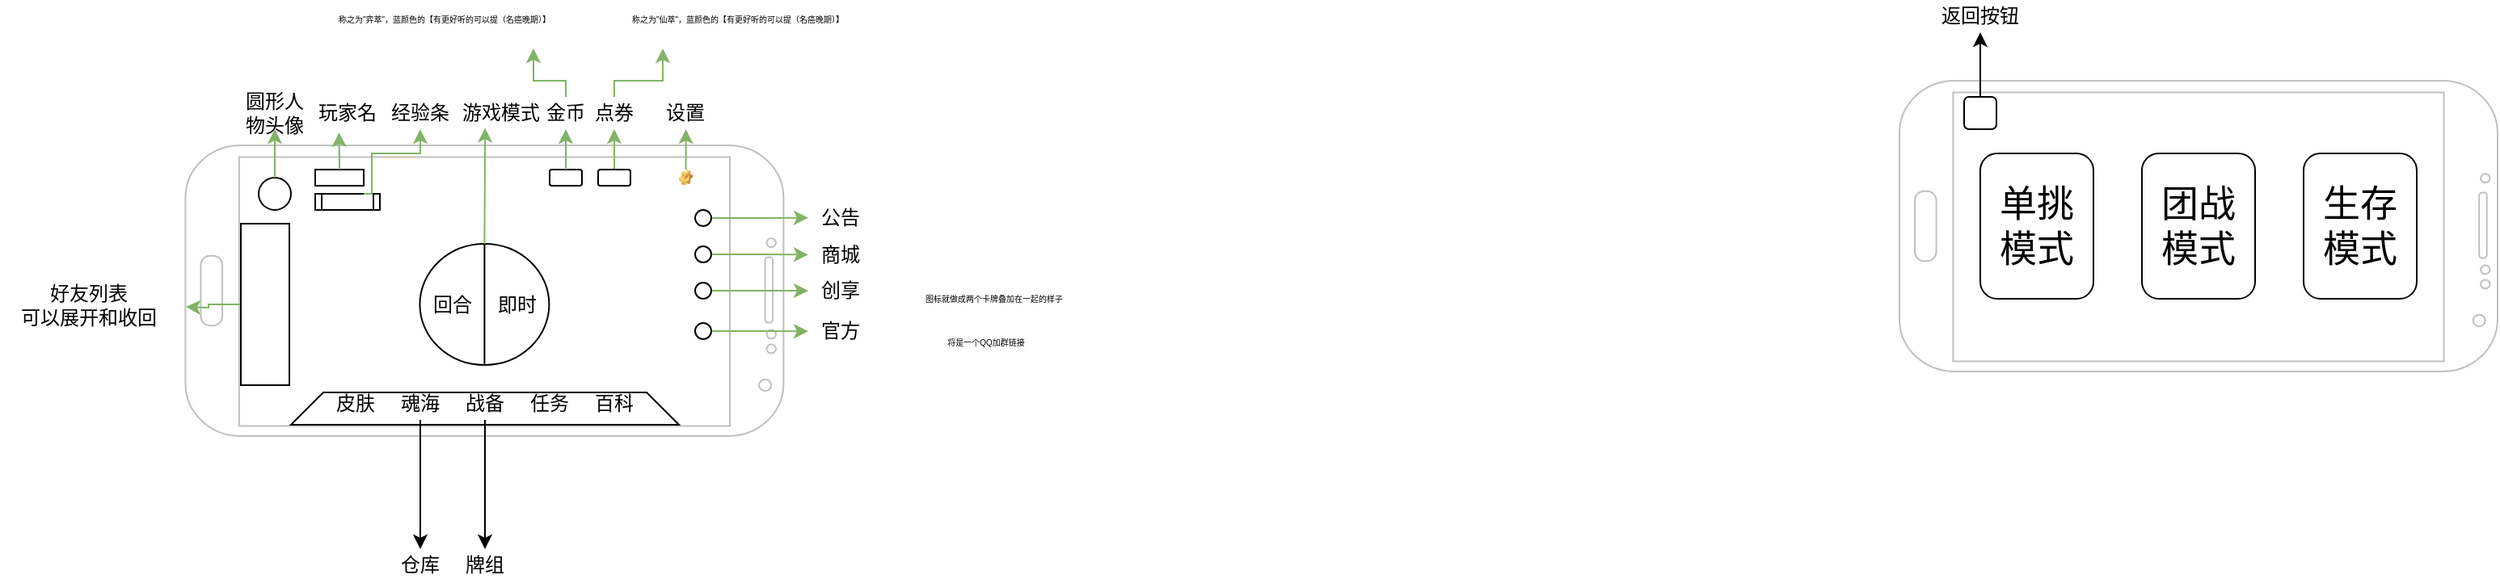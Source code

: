 <mxfile version="13.8.0" type="github" pages="3">
  <diagram id="IIBZwMtzJBDhr-tmcQtt" name="主菜单">
    <mxGraphModel dx="1021" dy="473" grid="1" gridSize="10" guides="1" tooltips="1" connect="1" arrows="1" fold="1" page="1" pageScale="1" pageWidth="980" pageHeight="690" math="0" shadow="0">
      <root>
        <mxCell id="0" />
        <mxCell id="1" parent="0" />
        <mxCell id="sgborXHClGuKiA8hz8iL-86" value="" style="group" vertex="1" connectable="0" parent="1">
          <mxGeometry x="145" y="190" width="690" height="320" as="geometry" />
        </mxCell>
        <mxCell id="sgborXHClGuKiA8hz8iL-36" value="" style="verticalLabelPosition=bottom;verticalAlign=top;html=1;shadow=0;dashed=0;strokeWidth=1;shape=mxgraph.android.phone2;strokeColor=#c0c0c0;direction=south;" vertex="1" parent="sgborXHClGuKiA8hz8iL-86">
          <mxGeometry x="114.71" y="90" width="370" height="180" as="geometry" />
        </mxCell>
        <mxCell id="0QWD7InJCimyEpWHXaBo-4" value="" style="edgeStyle=orthogonalEdgeStyle;rounded=0;orthogonalLoop=1;jettySize=auto;html=1;fillColor=#d5e8d4;strokeColor=#82b366;" parent="sgborXHClGuKiA8hz8iL-86" source="0QWD7InJCimyEpWHXaBo-5" edge="1">
          <mxGeometry relative="1" as="geometry">
            <mxPoint x="115" y="190" as="targetPoint" />
          </mxGeometry>
        </mxCell>
        <mxCell id="0QWD7InJCimyEpWHXaBo-5" value="" style="rounded=0;whiteSpace=wrap;html=1;" parent="sgborXHClGuKiA8hz8iL-86" vertex="1">
          <mxGeometry x="149" y="138.5" width="30" height="100" as="geometry" />
        </mxCell>
        <mxCell id="0QWD7InJCimyEpWHXaBo-7" value="" style="ellipse;whiteSpace=wrap;html=1;aspect=fixed;" parent="sgborXHClGuKiA8hz8iL-86" vertex="1">
          <mxGeometry x="160" y="110" width="20" height="20" as="geometry" />
        </mxCell>
        <mxCell id="0QWD7InJCimyEpWHXaBo-9" value="" style="shape=process;whiteSpace=wrap;html=1;backgroundOutline=1;" parent="sgborXHClGuKiA8hz8iL-86" vertex="1">
          <mxGeometry x="195" y="120" width="40" height="10" as="geometry" />
        </mxCell>
        <mxCell id="0QWD7InJCimyEpWHXaBo-11" value="" style="rounded=1;whiteSpace=wrap;html=1;arcSize=14;" parent="sgborXHClGuKiA8hz8iL-86" vertex="1">
          <mxGeometry x="340" y="105" width="20" height="10" as="geometry" />
        </mxCell>
        <mxCell id="0QWD7InJCimyEpWHXaBo-12" style="edgeStyle=orthogonalEdgeStyle;rounded=0;orthogonalLoop=1;jettySize=auto;html=1;exitX=0.5;exitY=0;exitDx=0;exitDy=0;fillColor=#d5e8d4;strokeColor=#82b366;" parent="sgborXHClGuKiA8hz8iL-86" source="0QWD7InJCimyEpWHXaBo-13" edge="1">
          <mxGeometry relative="1" as="geometry">
            <mxPoint x="380" y="80" as="targetPoint" />
          </mxGeometry>
        </mxCell>
        <mxCell id="0QWD7InJCimyEpWHXaBo-13" value="" style="rounded=1;whiteSpace=wrap;html=1;arcSize=14;" parent="sgborXHClGuKiA8hz8iL-86" vertex="1">
          <mxGeometry x="370" y="105" width="20" height="10" as="geometry" />
        </mxCell>
        <mxCell id="0QWD7InJCimyEpWHXaBo-15" value="" style="shape=image;html=1;verticalLabelPosition=bottom;verticalAlign=top;imageAspect=1;aspect=fixed;image=img/clipart/Gear_128x128.png" parent="sgborXHClGuKiA8hz8iL-86" vertex="1">
          <mxGeometry x="420" y="105" width="8.52" height="10" as="geometry" />
        </mxCell>
        <mxCell id="0QWD7InJCimyEpWHXaBo-16" value="" style="shape=lineEllipse;line=vertical;perimeter=ellipsePerimeter;whiteSpace=wrap;html=1;backgroundOutline=1;" parent="sgborXHClGuKiA8hz8iL-86" vertex="1">
          <mxGeometry x="259.71" y="151" width="80" height="75" as="geometry" />
        </mxCell>
        <mxCell id="0QWD7InJCimyEpWHXaBo-17" style="edgeStyle=orthogonalEdgeStyle;rounded=0;orthogonalLoop=1;jettySize=auto;html=1;exitX=1;exitY=0.5;exitDx=0;exitDy=0;fillColor=#d5e8d4;strokeColor=#82b366;" parent="sgborXHClGuKiA8hz8iL-86" source="0QWD7InJCimyEpWHXaBo-18" edge="1">
          <mxGeometry relative="1" as="geometry">
            <mxPoint x="500" y="134.857" as="targetPoint" />
          </mxGeometry>
        </mxCell>
        <mxCell id="0QWD7InJCimyEpWHXaBo-18" value="" style="ellipse;whiteSpace=wrap;html=1;aspect=fixed;" parent="sgborXHClGuKiA8hz8iL-86" vertex="1">
          <mxGeometry x="430" y="130" width="10" height="10" as="geometry" />
        </mxCell>
        <mxCell id="0QWD7InJCimyEpWHXaBo-19" style="edgeStyle=orthogonalEdgeStyle;rounded=0;orthogonalLoop=1;jettySize=auto;html=1;exitX=1;exitY=0.5;exitDx=0;exitDy=0;fillColor=#d5e8d4;strokeColor=#82b366;" parent="sgborXHClGuKiA8hz8iL-86" source="0QWD7InJCimyEpWHXaBo-20" edge="1">
          <mxGeometry relative="1" as="geometry">
            <mxPoint x="500" y="157.714" as="targetPoint" />
          </mxGeometry>
        </mxCell>
        <mxCell id="0QWD7InJCimyEpWHXaBo-20" value="" style="ellipse;whiteSpace=wrap;html=1;aspect=fixed;" parent="sgborXHClGuKiA8hz8iL-86" vertex="1">
          <mxGeometry x="430" y="152.5" width="10" height="10" as="geometry" />
        </mxCell>
        <mxCell id="0QWD7InJCimyEpWHXaBo-21" style="edgeStyle=orthogonalEdgeStyle;rounded=0;orthogonalLoop=1;jettySize=auto;html=1;exitX=1;exitY=0.5;exitDx=0;exitDy=0;fillColor=#d5e8d4;strokeColor=#82b366;" parent="sgborXHClGuKiA8hz8iL-86" source="0QWD7InJCimyEpWHXaBo-22" edge="1">
          <mxGeometry relative="1" as="geometry">
            <mxPoint x="500" y="180" as="targetPoint" />
          </mxGeometry>
        </mxCell>
        <mxCell id="0QWD7InJCimyEpWHXaBo-22" value="" style="ellipse;whiteSpace=wrap;html=1;aspect=fixed;" parent="sgborXHClGuKiA8hz8iL-86" vertex="1">
          <mxGeometry x="430" y="175" width="10" height="10" as="geometry" />
        </mxCell>
        <mxCell id="0QWD7InJCimyEpWHXaBo-23" style="edgeStyle=orthogonalEdgeStyle;rounded=0;orthogonalLoop=1;jettySize=auto;html=1;exitX=1;exitY=0.5;exitDx=0;exitDy=0;fillColor=#d5e8d4;strokeColor=#82b366;" parent="sgborXHClGuKiA8hz8iL-86" source="0QWD7InJCimyEpWHXaBo-24" edge="1">
          <mxGeometry relative="1" as="geometry">
            <mxPoint x="500" y="205.143" as="targetPoint" />
          </mxGeometry>
        </mxCell>
        <mxCell id="0QWD7InJCimyEpWHXaBo-24" value="" style="ellipse;whiteSpace=wrap;html=1;aspect=fixed;" parent="sgborXHClGuKiA8hz8iL-86" vertex="1">
          <mxGeometry x="430" y="200" width="10" height="10" as="geometry" />
        </mxCell>
        <mxCell id="0QWD7InJCimyEpWHXaBo-25" value="创享" style="text;html=1;strokeColor=none;fillColor=none;align=center;verticalAlign=middle;whiteSpace=wrap;rounded=0;" parent="sgborXHClGuKiA8hz8iL-86" vertex="1">
          <mxGeometry x="500" y="170" width="40" height="20" as="geometry" />
        </mxCell>
        <mxCell id="0QWD7InJCimyEpWHXaBo-26" value="商城" style="text;html=1;strokeColor=none;fillColor=none;align=center;verticalAlign=middle;whiteSpace=wrap;rounded=0;" parent="sgborXHClGuKiA8hz8iL-86" vertex="1">
          <mxGeometry x="500" y="147.5" width="40" height="20" as="geometry" />
        </mxCell>
        <mxCell id="0QWD7InJCimyEpWHXaBo-27" value="公告" style="text;html=1;strokeColor=none;fillColor=none;align=center;verticalAlign=middle;whiteSpace=wrap;rounded=0;" parent="sgborXHClGuKiA8hz8iL-86" vertex="1">
          <mxGeometry x="500" y="125" width="40" height="20" as="geometry" />
        </mxCell>
        <mxCell id="0QWD7InJCimyEpWHXaBo-28" value="官方" style="text;html=1;strokeColor=none;fillColor=none;align=center;verticalAlign=middle;whiteSpace=wrap;rounded=0;" parent="sgborXHClGuKiA8hz8iL-86" vertex="1">
          <mxGeometry x="500" y="195" width="40" height="20" as="geometry" />
        </mxCell>
        <mxCell id="0QWD7InJCimyEpWHXaBo-29" value="&lt;p style=&quot;line-height: 100%&quot;&gt;&lt;font style=&quot;font-size: 5px&quot;&gt;将是一个QQ加群链接&lt;/font&gt;&lt;/p&gt;" style="text;html=1;strokeColor=none;fillColor=none;align=center;verticalAlign=middle;whiteSpace=wrap;rounded=0;strokeWidth=1;" parent="sgborXHClGuKiA8hz8iL-86" vertex="1">
          <mxGeometry x="540" y="200" width="140" height="20" as="geometry" />
        </mxCell>
        <mxCell id="0QWD7InJCimyEpWHXaBo-30" value="&lt;p style=&quot;line-height: 100% ; font-size: 5px&quot;&gt;图标就做成两个卡牌叠加在一起的样子&lt;br&gt;&lt;/p&gt;" style="text;html=1;strokeColor=none;fillColor=none;align=center;verticalAlign=middle;whiteSpace=wrap;rounded=0;strokeWidth=1;" parent="sgborXHClGuKiA8hz8iL-86" vertex="1">
          <mxGeometry x="540" y="175" width="150" height="20" as="geometry" />
        </mxCell>
        <mxCell id="0QWD7InJCimyEpWHXaBo-31" value="&lt;div&gt;好友列表&lt;/div&gt;&lt;div&gt;可以展开和收回&lt;br&gt;&lt;/div&gt;" style="text;html=1;strokeColor=none;fillColor=none;align=center;verticalAlign=middle;whiteSpace=wrap;rounded=0;" parent="sgborXHClGuKiA8hz8iL-86" vertex="1">
          <mxGeometry y="162" width="110" height="53" as="geometry" />
        </mxCell>
        <mxCell id="0QWD7InJCimyEpWHXaBo-32" value="圆形人物头像" style="text;html=1;strokeColor=none;fillColor=none;align=center;verticalAlign=middle;whiteSpace=wrap;rounded=0;" parent="sgborXHClGuKiA8hz8iL-86" vertex="1">
          <mxGeometry x="150" y="60" width="40" height="20" as="geometry" />
        </mxCell>
        <mxCell id="0QWD7InJCimyEpWHXaBo-6" style="edgeStyle=orthogonalEdgeStyle;rounded=0;orthogonalLoop=1;jettySize=auto;html=1;exitX=0.5;exitY=0;exitDx=0;exitDy=0;fillColor=#d5e8d4;strokeColor=#82b366;" parent="sgborXHClGuKiA8hz8iL-86" source="0QWD7InJCimyEpWHXaBo-7" target="0QWD7InJCimyEpWHXaBo-32" edge="1">
          <mxGeometry relative="1" as="geometry">
            <mxPoint x="170" y="70" as="targetPoint" />
          </mxGeometry>
        </mxCell>
        <mxCell id="0QWD7InJCimyEpWHXaBo-34" value="" style="rounded=0;whiteSpace=wrap;html=1;strokeWidth=1;" parent="sgborXHClGuKiA8hz8iL-86" vertex="1">
          <mxGeometry x="195" y="105" width="30" height="10" as="geometry" />
        </mxCell>
        <mxCell id="0QWD7InJCimyEpWHXaBo-35" value="玩家名" style="text;html=1;strokeColor=none;fillColor=none;align=center;verticalAlign=middle;whiteSpace=wrap;rounded=0;" parent="sgborXHClGuKiA8hz8iL-86" vertex="1">
          <mxGeometry x="195" y="60" width="40" height="20" as="geometry" />
        </mxCell>
        <mxCell id="0QWD7InJCimyEpWHXaBo-33" style="edgeStyle=orthogonalEdgeStyle;rounded=0;orthogonalLoop=1;jettySize=auto;html=1;exitX=0.5;exitY=0;exitDx=0;exitDy=0;entryX=0.368;entryY=1.1;entryDx=0;entryDy=0;entryPerimeter=0;fillColor=#d5e8d4;strokeColor=#82b366;" parent="sgborXHClGuKiA8hz8iL-86" source="0QWD7InJCimyEpWHXaBo-34" target="0QWD7InJCimyEpWHXaBo-35" edge="1">
          <mxGeometry relative="1" as="geometry" />
        </mxCell>
        <mxCell id="0QWD7InJCimyEpWHXaBo-36" value="经验条" style="text;html=1;strokeColor=none;fillColor=none;align=center;verticalAlign=middle;whiteSpace=wrap;rounded=0;" parent="sgborXHClGuKiA8hz8iL-86" vertex="1">
          <mxGeometry x="240" y="60" width="40" height="20" as="geometry" />
        </mxCell>
        <mxCell id="0QWD7InJCimyEpWHXaBo-8" style="edgeStyle=orthogonalEdgeStyle;rounded=0;orthogonalLoop=1;jettySize=auto;html=1;exitX=0.75;exitY=0;exitDx=0;exitDy=0;fillColor=#d5e8d4;strokeColor=#82b366;" parent="sgborXHClGuKiA8hz8iL-86" source="0QWD7InJCimyEpWHXaBo-9" target="0QWD7InJCimyEpWHXaBo-36" edge="1">
          <mxGeometry relative="1" as="geometry">
            <mxPoint x="260" y="80" as="targetPoint" />
            <Array as="points">
              <mxPoint x="230" y="120" />
              <mxPoint x="230" y="95" />
              <mxPoint x="260" y="95" />
            </Array>
          </mxGeometry>
        </mxCell>
        <mxCell id="0QWD7InJCimyEpWHXaBo-37" style="edgeStyle=orthogonalEdgeStyle;rounded=0;orthogonalLoop=1;jettySize=auto;html=1;exitX=0.5;exitY=0;exitDx=0;exitDy=0;fillColor=#d5e8d4;strokeColor=#82b366;" parent="sgborXHClGuKiA8hz8iL-86" source="0QWD7InJCimyEpWHXaBo-38" edge="1">
          <mxGeometry relative="1" as="geometry">
            <mxPoint x="330" y="30" as="targetPoint" />
            <Array as="points">
              <mxPoint x="350" y="50" />
              <mxPoint x="330" y="50" />
            </Array>
          </mxGeometry>
        </mxCell>
        <mxCell id="0QWD7InJCimyEpWHXaBo-38" value="金币" style="text;html=1;strokeColor=none;fillColor=none;align=center;verticalAlign=middle;whiteSpace=wrap;rounded=0;" parent="sgborXHClGuKiA8hz8iL-86" vertex="1">
          <mxGeometry x="329.996" y="60" width="40" height="20" as="geometry" />
        </mxCell>
        <mxCell id="0QWD7InJCimyEpWHXaBo-10" style="edgeStyle=orthogonalEdgeStyle;rounded=0;orthogonalLoop=1;jettySize=auto;html=1;exitX=0.5;exitY=0;exitDx=0;exitDy=0;fillColor=#d5e8d4;strokeColor=#82b366;" parent="sgborXHClGuKiA8hz8iL-86" source="0QWD7InJCimyEpWHXaBo-11" target="0QWD7InJCimyEpWHXaBo-38" edge="1">
          <mxGeometry relative="1" as="geometry">
            <mxPoint x="350.286" y="80" as="targetPoint" />
          </mxGeometry>
        </mxCell>
        <mxCell id="0QWD7InJCimyEpWHXaBo-39" style="edgeStyle=orthogonalEdgeStyle;rounded=0;orthogonalLoop=1;jettySize=auto;html=1;exitX=0.5;exitY=0;exitDx=0;exitDy=0;fillColor=#d5e8d4;strokeColor=#82b366;" parent="sgborXHClGuKiA8hz8iL-86" source="0QWD7InJCimyEpWHXaBo-40" edge="1">
          <mxGeometry relative="1" as="geometry">
            <mxPoint x="410" y="30" as="targetPoint" />
            <Array as="points">
              <mxPoint x="380" y="50" />
              <mxPoint x="410" y="50" />
            </Array>
          </mxGeometry>
        </mxCell>
        <mxCell id="0QWD7InJCimyEpWHXaBo-40" value="点券" style="text;html=1;strokeColor=none;fillColor=none;align=center;verticalAlign=middle;whiteSpace=wrap;rounded=0;" parent="sgborXHClGuKiA8hz8iL-86" vertex="1">
          <mxGeometry x="360" y="60" width="40" height="20" as="geometry" />
        </mxCell>
        <mxCell id="0QWD7InJCimyEpWHXaBo-41" value="&lt;font style=&quot;font-size: 5px&quot;&gt;称之为&quot;仙萃&quot;，蓝颜色的【有更好听的可以提（名癌晚期）】&lt;/font&gt;" style="text;html=1;strokeColor=none;fillColor=none;align=center;verticalAlign=middle;whiteSpace=wrap;rounded=0;" parent="sgborXHClGuKiA8hz8iL-86" vertex="1">
          <mxGeometry x="373" width="167" height="20" as="geometry" />
        </mxCell>
        <mxCell id="0QWD7InJCimyEpWHXaBo-42" value="&lt;font style=&quot;font-size: 5px&quot;&gt;称之为&quot;弈萃&quot;，蓝颜色的&lt;/font&gt;&lt;span style=&quot;font-size: 5px&quot;&gt;【有更好听的可以提（名癌晚期）】&lt;/span&gt;" style="text;html=1;strokeColor=none;fillColor=none;align=center;verticalAlign=middle;whiteSpace=wrap;rounded=0;" parent="sgborXHClGuKiA8hz8iL-86" vertex="1">
          <mxGeometry x="190" width="170" height="20" as="geometry" />
        </mxCell>
        <mxCell id="0QWD7InJCimyEpWHXaBo-43" value="设置" style="text;html=1;strokeColor=none;fillColor=none;align=center;verticalAlign=middle;whiteSpace=wrap;rounded=0;" parent="sgborXHClGuKiA8hz8iL-86" vertex="1">
          <mxGeometry x="404.26" y="60" width="40" height="20" as="geometry" />
        </mxCell>
        <mxCell id="0QWD7InJCimyEpWHXaBo-14" style="edgeStyle=orthogonalEdgeStyle;rounded=0;orthogonalLoop=1;jettySize=auto;html=1;exitX=0.5;exitY=0;exitDx=0;exitDy=0;fillColor=#d5e8d4;strokeColor=#82b366;" parent="sgborXHClGuKiA8hz8iL-86" source="0QWD7InJCimyEpWHXaBo-15" target="0QWD7InJCimyEpWHXaBo-43" edge="1">
          <mxGeometry relative="1" as="geometry">
            <mxPoint x="424" y="80" as="targetPoint" />
          </mxGeometry>
        </mxCell>
        <mxCell id="0QWD7InJCimyEpWHXaBo-44" value="游戏模式" style="text;html=1;strokeColor=none;fillColor=none;align=center;verticalAlign=middle;whiteSpace=wrap;rounded=0;" parent="sgborXHClGuKiA8hz8iL-86" vertex="1">
          <mxGeometry x="280" y="60" width="60" height="20" as="geometry" />
        </mxCell>
        <mxCell id="0QWD7InJCimyEpWHXaBo-45" value="即时" style="text;html=1;strokeColor=none;fillColor=none;align=center;verticalAlign=middle;whiteSpace=wrap;rounded=0;" parent="sgborXHClGuKiA8hz8iL-86" vertex="1">
          <mxGeometry x="300" y="178.5" width="40" height="20" as="geometry" />
        </mxCell>
        <mxCell id="0QWD7InJCimyEpWHXaBo-46" value="回合" style="text;html=1;strokeColor=none;fillColor=none;align=center;verticalAlign=middle;whiteSpace=wrap;rounded=0;" parent="sgborXHClGuKiA8hz8iL-86" vertex="1">
          <mxGeometry x="259.71" y="178.5" width="40" height="20" as="geometry" />
        </mxCell>
        <mxCell id="0QWD7InJCimyEpWHXaBo-47" value="" style="shape=trapezoid;perimeter=trapezoidPerimeter;whiteSpace=wrap;html=1;fixedSize=1;strokeWidth=1;" parent="sgborXHClGuKiA8hz8iL-86" vertex="1">
          <mxGeometry x="180" y="243" width="240" height="20" as="geometry" />
        </mxCell>
        <mxCell id="0QWD7InJCimyEpWHXaBo-48" value="任务" style="text;html=1;strokeColor=none;fillColor=none;align=center;verticalAlign=middle;whiteSpace=wrap;rounded=0;" parent="sgborXHClGuKiA8hz8iL-86" vertex="1">
          <mxGeometry x="320" y="240" width="40" height="20" as="geometry" />
        </mxCell>
        <mxCell id="0QWD7InJCimyEpWHXaBo-49" value="百科" style="text;html=1;strokeColor=none;fillColor=none;align=center;verticalAlign=middle;whiteSpace=wrap;rounded=0;" parent="sgborXHClGuKiA8hz8iL-86" vertex="1">
          <mxGeometry x="360" y="240" width="40" height="20" as="geometry" />
        </mxCell>
        <mxCell id="0QWD7InJCimyEpWHXaBo-50" value="战备" style="text;html=1;strokeColor=none;fillColor=none;align=center;verticalAlign=middle;whiteSpace=wrap;rounded=0;" parent="sgborXHClGuKiA8hz8iL-86" vertex="1">
          <mxGeometry x="280" y="240" width="40" height="20" as="geometry" />
        </mxCell>
        <mxCell id="0QWD7InJCimyEpWHXaBo-51" value="皮肤" style="text;html=1;strokeColor=none;fillColor=none;align=center;verticalAlign=middle;whiteSpace=wrap;rounded=0;" parent="sgborXHClGuKiA8hz8iL-86" vertex="1">
          <mxGeometry x="200" y="240" width="40" height="20" as="geometry" />
        </mxCell>
        <mxCell id="0QWD7InJCimyEpWHXaBo-52" value="魂海" style="text;html=1;strokeColor=none;fillColor=none;align=center;verticalAlign=middle;whiteSpace=wrap;rounded=0;" parent="sgborXHClGuKiA8hz8iL-86" vertex="1">
          <mxGeometry x="240" y="240" width="40" height="20" as="geometry" />
        </mxCell>
        <mxCell id="0QWD7InJCimyEpWHXaBo-53" value="" style="endArrow=classic;html=1;strokeColor=#82b366;exitX=0.5;exitY=0;exitDx=0;exitDy=0;entryX=0.335;entryY=0.96;entryDx=0;entryDy=0;entryPerimeter=0;fillColor=#d5e8d4;" parent="sgborXHClGuKiA8hz8iL-86" source="0QWD7InJCimyEpWHXaBo-16" target="0QWD7InJCimyEpWHXaBo-44" edge="1">
          <mxGeometry width="50" height="50" relative="1" as="geometry">
            <mxPoint x="290" y="150" as="sourcePoint" />
            <mxPoint x="310" y="82" as="targetPoint" />
          </mxGeometry>
        </mxCell>
        <mxCell id="hBLLaHK75evRYHxGBuVH-1" style="edgeStyle=orthogonalEdgeStyle;rounded=0;orthogonalLoop=1;jettySize=auto;html=1;exitX=0.5;exitY=1;exitDx=0;exitDy=0;fontSize=23;" edge="1" parent="1" source="0QWD7InJCimyEpWHXaBo-52" target="hBLLaHK75evRYHxGBuVH-2">
          <mxGeometry relative="1" as="geometry">
            <mxPoint x="405" y="540" as="targetPoint" />
          </mxGeometry>
        </mxCell>
        <mxCell id="hBLLaHK75evRYHxGBuVH-2" value="仓库" style="text;html=1;strokeColor=none;fillColor=none;align=center;verticalAlign=middle;whiteSpace=wrap;rounded=0;" vertex="1" parent="1">
          <mxGeometry x="385" y="530" width="40" height="20" as="geometry" />
        </mxCell>
        <mxCell id="hBLLaHK75evRYHxGBuVH-3" style="edgeStyle=orthogonalEdgeStyle;rounded=0;orthogonalLoop=1;jettySize=auto;html=1;exitX=0.5;exitY=1;exitDx=0;exitDy=0;fontSize=23;" edge="1" parent="1" source="0QWD7InJCimyEpWHXaBo-50" target="hBLLaHK75evRYHxGBuVH-4">
          <mxGeometry relative="1" as="geometry">
            <mxPoint x="445" y="530" as="targetPoint" />
          </mxGeometry>
        </mxCell>
        <mxCell id="hBLLaHK75evRYHxGBuVH-4" value="牌组" style="text;html=1;strokeColor=none;fillColor=none;align=center;verticalAlign=middle;whiteSpace=wrap;rounded=0;" vertex="1" parent="1">
          <mxGeometry x="425" y="530" width="40" height="20" as="geometry" />
        </mxCell>
        <mxCell id="ntVYVxq6oRrhSEATrAea-1" value="" style="verticalLabelPosition=bottom;verticalAlign=top;html=1;shadow=0;dashed=0;strokeWidth=1;shape=mxgraph.android.phone2;strokeColor=#c0c0c0;direction=south;" vertex="1" parent="1">
          <mxGeometry x="1320" y="240" width="370" height="180" as="geometry" />
        </mxCell>
        <mxCell id="h-5EJ0Cd_5AZdaNQwfu6-1" value="单挑模式" style="rounded=1;whiteSpace=wrap;html=1;fontSize=23;" vertex="1" parent="1">
          <mxGeometry x="1370" y="285" width="70" height="90" as="geometry" />
        </mxCell>
        <mxCell id="h-5EJ0Cd_5AZdaNQwfu6-2" value="团战模式" style="rounded=1;whiteSpace=wrap;html=1;fontSize=23;" vertex="1" parent="1">
          <mxGeometry x="1470" y="285" width="70" height="90" as="geometry" />
        </mxCell>
        <mxCell id="h-5EJ0Cd_5AZdaNQwfu6-3" value="生存&lt;br&gt;模式" style="rounded=1;whiteSpace=wrap;html=1;fontSize=23;" vertex="1" parent="1">
          <mxGeometry x="1570" y="285" width="70" height="90" as="geometry" />
        </mxCell>
        <mxCell id="h-5EJ0Cd_5AZdaNQwfu6-5" style="edgeStyle=orthogonalEdgeStyle;rounded=0;orthogonalLoop=1;jettySize=auto;html=1;exitX=0.5;exitY=0;exitDx=0;exitDy=0;fontSize=23;" edge="1" parent="1" source="h-5EJ0Cd_5AZdaNQwfu6-4" target="h-5EJ0Cd_5AZdaNQwfu6-6">
          <mxGeometry relative="1" as="geometry">
            <mxPoint x="1369.588" y="200" as="targetPoint" />
          </mxGeometry>
        </mxCell>
        <mxCell id="h-5EJ0Cd_5AZdaNQwfu6-4" value="" style="rounded=1;whiteSpace=wrap;html=1;fontSize=23;" vertex="1" parent="1">
          <mxGeometry x="1360" y="250" width="20" height="20" as="geometry" />
        </mxCell>
        <mxCell id="h-5EJ0Cd_5AZdaNQwfu6-6" value="返回按钮" style="text;html=1;strokeColor=none;fillColor=none;align=center;verticalAlign=middle;whiteSpace=wrap;rounded=0;" vertex="1" parent="1">
          <mxGeometry x="1344.79" y="190" width="50.41" height="20" as="geometry" />
        </mxCell>
      </root>
    </mxGraphModel>
  </diagram>
  <diagram id="CaMWbo6JE0nk-4h6mtV_" name="数据显示">
    <mxGraphModel dx="2480" dy="1149" grid="1" gridSize="10" guides="1" tooltips="1" connect="1" arrows="1" fold="1" page="1" pageScale="1" pageWidth="980" pageHeight="690" math="0" shadow="0">
      <root>
        <mxCell id="CbGZaxp_W82IuLgsm1Yj-0" />
        <mxCell id="CbGZaxp_W82IuLgsm1Yj-1" parent="CbGZaxp_W82IuLgsm1Yj-0" />
        <mxCell id="bOCiC3pYZycoLHqbiYiP-0" value="" style="group" vertex="1" connectable="0" parent="CbGZaxp_W82IuLgsm1Yj-1">
          <mxGeometry x="220" y="180" width="580" height="300" as="geometry" />
        </mxCell>
        <mxCell id="bOCiC3pYZycoLHqbiYiP-1" value="" style="group" vertex="1" connectable="0" parent="bOCiC3pYZycoLHqbiYiP-0">
          <mxGeometry x="90" y="60" width="370" height="180" as="geometry" />
        </mxCell>
        <mxCell id="bOCiC3pYZycoLHqbiYiP-2" value="" style="ellipse;whiteSpace=wrap;html=1;aspect=fixed;" vertex="1" parent="bOCiC3pYZycoLHqbiYiP-1">
          <mxGeometry x="190" y="10" width="31.5" height="31.5" as="geometry" />
        </mxCell>
        <mxCell id="bOCiC3pYZycoLHqbiYiP-3" value="【境界】" style="text;html=1;strokeColor=none;fillColor=none;align=center;verticalAlign=middle;whiteSpace=wrap;rounded=0;" vertex="1" parent="bOCiC3pYZycoLHqbiYiP-1">
          <mxGeometry x="146.82" y="43.5" width="50" height="20" as="geometry" />
        </mxCell>
        <mxCell id="bOCiC3pYZycoLHqbiYiP-9" value="" style="shape=table;html=1;whiteSpace=wrap;startSize=0;container=1;collapsible=0;childLayout=tableLayout;" vertex="1" parent="bOCiC3pYZycoLHqbiYiP-1">
          <mxGeometry x="40" y="63.5" width="60" height="67" as="geometry" />
        </mxCell>
        <mxCell id="bOCiC3pYZycoLHqbiYiP-10" value="" style="shape=partialRectangle;html=1;whiteSpace=wrap;collapsible=0;dropTarget=0;pointerEvents=0;fillColor=none;top=0;left=0;bottom=0;right=0;points=[[0,0.5],[1,0.5]];portConstraint=eastwest;" vertex="1" parent="bOCiC3pYZycoLHqbiYiP-9">
          <mxGeometry width="60" height="23" as="geometry" />
        </mxCell>
        <mxCell id="bOCiC3pYZycoLHqbiYiP-11" value="个人信息" style="shape=partialRectangle;html=1;whiteSpace=wrap;connectable=0;overflow=hidden;fillColor=none;top=0;left=0;bottom=0;right=0;" vertex="1" parent="bOCiC3pYZycoLHqbiYiP-10">
          <mxGeometry width="60" height="23" as="geometry" />
        </mxCell>
        <mxCell id="bOCiC3pYZycoLHqbiYiP-12" value="" style="shape=partialRectangle;html=1;whiteSpace=wrap;collapsible=0;dropTarget=0;pointerEvents=0;fillColor=none;top=0;left=0;bottom=0;right=0;points=[[0,0.5],[1,0.5]];portConstraint=eastwest;" vertex="1" parent="bOCiC3pYZycoLHqbiYiP-9">
          <mxGeometry y="23" width="60" height="22" as="geometry" />
        </mxCell>
        <mxCell id="bOCiC3pYZycoLHqbiYiP-13" value="历史战绩" style="shape=partialRectangle;html=1;whiteSpace=wrap;connectable=0;overflow=hidden;fillColor=none;top=0;left=0;bottom=0;right=0;" vertex="1" parent="bOCiC3pYZycoLHqbiYiP-12">
          <mxGeometry width="60" height="22" as="geometry" />
        </mxCell>
        <mxCell id="gfM3c-BkVhaM8nGJCycO-115" style="shape=partialRectangle;html=1;whiteSpace=wrap;collapsible=0;dropTarget=0;pointerEvents=0;fillColor=none;top=0;left=0;bottom=0;right=0;points=[[0,0.5],[1,0.5]];portConstraint=eastwest;" vertex="1" parent="bOCiC3pYZycoLHqbiYiP-9">
          <mxGeometry y="45" width="60" height="22" as="geometry" />
        </mxCell>
        <mxCell id="gfM3c-BkVhaM8nGJCycO-116" value="仙域大陆" style="shape=partialRectangle;html=1;whiteSpace=wrap;connectable=0;overflow=hidden;fillColor=none;top=0;left=0;bottom=0;right=0;" vertex="1" parent="gfM3c-BkVhaM8nGJCycO-115">
          <mxGeometry width="60" height="22" as="geometry" />
        </mxCell>
        <mxCell id="bOCiC3pYZycoLHqbiYiP-4" value="" style="rounded=1;whiteSpace=wrap;html=1;" vertex="1" parent="bOCiC3pYZycoLHqbiYiP-1">
          <mxGeometry x="123.63" y="70" width="196.37" height="90" as="geometry" />
        </mxCell>
        <mxCell id="bOCiC3pYZycoLHqbiYiP-5" value="&lt;p&gt;&lt;font style=&quot;font-size: 11px&quot;&gt;战斗场次&lt;/font&gt;&lt;/p&gt;" style="text;html=1;strokeColor=none;fillColor=none;align=center;verticalAlign=middle;whiteSpace=wrap;rounded=0;fontSize=1;" vertex="1" parent="bOCiC3pYZycoLHqbiYiP-1">
          <mxGeometry x="131.82" y="77.75" width="55" height="20" as="geometry" />
        </mxCell>
        <mxCell id="bOCiC3pYZycoLHqbiYiP-6" value="仙魂总数" style="text;html=1;strokeColor=none;fillColor=none;align=center;verticalAlign=middle;whiteSpace=wrap;rounded=0;fontSize=1;" vertex="1" parent="bOCiC3pYZycoLHqbiYiP-1">
          <mxGeometry x="196.82" y="132.75" width="55" height="20" as="geometry" />
        </mxCell>
        <mxCell id="bOCiC3pYZycoLHqbiYiP-7" value="游戏天数" style="text;html=1;strokeColor=none;fillColor=none;align=center;verticalAlign=middle;whiteSpace=wrap;rounded=0;fontSize=1;" vertex="1" parent="bOCiC3pYZycoLHqbiYiP-1">
          <mxGeometry x="131.82" y="132.75" width="55" height="20" as="geometry" />
        </mxCell>
        <mxCell id="bOCiC3pYZycoLHqbiYiP-8" value="" style="verticalLabelPosition=bottom;verticalAlign=top;html=1;shadow=0;dashed=0;strokeWidth=1;shape=mxgraph.android.phone2;strokeColor=#c0c0c0;direction=south;" vertex="1" parent="bOCiC3pYZycoLHqbiYiP-1">
          <mxGeometry width="370" height="180" as="geometry" />
        </mxCell>
        <mxCell id="bOCiC3pYZycoLHqbiYiP-16" value="玩家名" style="text;html=1;strokeColor=none;fillColor=none;align=center;verticalAlign=middle;whiteSpace=wrap;rounded=0;" vertex="1" parent="bOCiC3pYZycoLHqbiYiP-1">
          <mxGeometry x="196.82" y="43.5" width="50" height="20" as="geometry" />
        </mxCell>
        <mxCell id="bOCiC3pYZycoLHqbiYiP-17" value="&lt;p&gt;&lt;font style=&quot;font-size: 11px&quot;&gt;胜率&lt;/font&gt;&lt;/p&gt;" style="text;html=1;strokeColor=none;fillColor=none;align=center;verticalAlign=middle;whiteSpace=wrap;rounded=0;fontSize=1;" vertex="1" parent="bOCiC3pYZycoLHqbiYiP-1">
          <mxGeometry x="193.64" y="105.25" width="55" height="20" as="geometry" />
        </mxCell>
        <mxCell id="bOCiC3pYZycoLHqbiYiP-18" value="&lt;p&gt;&lt;span style=&quot;font-size: 11px&quot;&gt;回合场次&lt;/span&gt;&lt;/p&gt;" style="text;html=1;strokeColor=none;fillColor=none;align=center;verticalAlign=middle;whiteSpace=wrap;rounded=0;fontSize=1;" vertex="1" parent="bOCiC3pYZycoLHqbiYiP-1">
          <mxGeometry x="193.64" y="77.25" width="55" height="20" as="geometry" />
        </mxCell>
        <mxCell id="bOCiC3pYZycoLHqbiYiP-19" value="&lt;p&gt;&lt;span style=&quot;font-size: 11px&quot;&gt;即时场次&lt;/span&gt;&lt;/p&gt;" style="text;html=1;strokeColor=none;fillColor=none;align=center;verticalAlign=middle;whiteSpace=wrap;rounded=0;fontSize=1;" vertex="1" parent="bOCiC3pYZycoLHqbiYiP-1">
          <mxGeometry x="256.82" y="77.25" width="55" height="20" as="geometry" />
        </mxCell>
        <mxCell id="bOCiC3pYZycoLHqbiYiP-20" value="&lt;p&gt;&lt;font style=&quot;font-size: 11px&quot;&gt;胜率&lt;/font&gt;&lt;/p&gt;" style="text;html=1;strokeColor=none;fillColor=none;align=center;verticalAlign=middle;whiteSpace=wrap;rounded=0;fontSize=1;" vertex="1" parent="bOCiC3pYZycoLHqbiYiP-1">
          <mxGeometry x="131.82" y="105.25" width="55" height="20" as="geometry" />
        </mxCell>
        <mxCell id="bOCiC3pYZycoLHqbiYiP-21" value="&lt;p&gt;&lt;font style=&quot;font-size: 11px&quot;&gt;胜率&lt;/font&gt;&lt;/p&gt;" style="text;html=1;strokeColor=none;fillColor=none;align=center;verticalAlign=middle;whiteSpace=wrap;rounded=0;fontSize=1;" vertex="1" parent="bOCiC3pYZycoLHqbiYiP-1">
          <mxGeometry x="256.82" y="105.25" width="55" height="20" as="geometry" />
        </mxCell>
        <mxCell id="bOCiC3pYZycoLHqbiYiP-22" value="KDA" style="text;html=1;strokeColor=none;fillColor=none;align=center;verticalAlign=middle;whiteSpace=wrap;rounded=0;fontSize=1;" vertex="1" parent="bOCiC3pYZycoLHqbiYiP-1">
          <mxGeometry x="256.82" y="132.75" width="55" height="20" as="geometry" />
        </mxCell>
        <mxCell id="bOCiC3pYZycoLHqbiYiP-23" style="edgeStyle=orthogonalEdgeStyle;rounded=0;orthogonalLoop=1;jettySize=auto;html=1;exitX=0.5;exitY=0;exitDx=0;exitDy=0;" edge="1" parent="bOCiC3pYZycoLHqbiYiP-0" source="bOCiC3pYZycoLHqbiYiP-2" target="bOCiC3pYZycoLHqbiYiP-24">
          <mxGeometry relative="1" as="geometry">
            <mxPoint x="295.471" y="10" as="targetPoint" />
          </mxGeometry>
        </mxCell>
        <mxCell id="bOCiC3pYZycoLHqbiYiP-24" value="头像" style="text;html=1;strokeColor=none;fillColor=none;align=center;verticalAlign=middle;whiteSpace=wrap;rounded=0;" vertex="1" parent="bOCiC3pYZycoLHqbiYiP-0">
          <mxGeometry x="275.471" width="40" height="20" as="geometry" />
        </mxCell>
        <mxCell id="bOCiC3pYZycoLHqbiYiP-26" style="edgeStyle=orthogonalEdgeStyle;rounded=0;orthogonalLoop=1;jettySize=auto;html=1;exitX=1;exitY=0.5;exitDx=0;exitDy=0;fontSize=23;" edge="1" parent="bOCiC3pYZycoLHqbiYiP-0" source="bOCiC3pYZycoLHqbiYiP-16" target="bOCiC3pYZycoLHqbiYiP-27">
          <mxGeometry relative="1" as="geometry">
            <mxPoint x="490" y="114" as="targetPoint" />
          </mxGeometry>
        </mxCell>
        <mxCell id="bOCiC3pYZycoLHqbiYiP-27" value="玩家名" style="text;html=1;strokeColor=none;fillColor=none;align=center;verticalAlign=middle;whiteSpace=wrap;rounded=0;" vertex="1" parent="bOCiC3pYZycoLHqbiYiP-0">
          <mxGeometry x="530" y="103.5" width="40" height="20" as="geometry" />
        </mxCell>
        <mxCell id="bOCiC3pYZycoLHqbiYiP-28" style="edgeStyle=orthogonalEdgeStyle;rounded=0;orthogonalLoop=1;jettySize=auto;html=1;fontSize=23;" edge="1" parent="bOCiC3pYZycoLHqbiYiP-0" target="bOCiC3pYZycoLHqbiYiP-29">
          <mxGeometry relative="1" as="geometry">
            <mxPoint x="250" y="20" as="targetPoint" />
            <mxPoint x="250" y="104" as="sourcePoint" />
            <Array as="points">
              <mxPoint x="250" y="104" />
            </Array>
          </mxGeometry>
        </mxCell>
        <mxCell id="bOCiC3pYZycoLHqbiYiP-29" value="称号" style="text;html=1;strokeColor=none;fillColor=none;align=center;verticalAlign=middle;whiteSpace=wrap;rounded=0;" vertex="1" parent="bOCiC3pYZycoLHqbiYiP-0">
          <mxGeometry x="220" width="50" height="20" as="geometry" />
        </mxCell>
        <mxCell id="bOCiC3pYZycoLHqbiYiP-30" style="edgeStyle=orthogonalEdgeStyle;rounded=0;orthogonalLoop=1;jettySize=auto;html=1;exitX=1;exitY=0.5;exitDx=0;exitDy=0;fontSize=23;" edge="1" parent="bOCiC3pYZycoLHqbiYiP-0" source="bOCiC3pYZycoLHqbiYiP-4" target="bOCiC3pYZycoLHqbiYiP-31">
          <mxGeometry relative="1" as="geometry">
            <mxPoint x="530" y="175" as="targetPoint" />
          </mxGeometry>
        </mxCell>
        <mxCell id="bOCiC3pYZycoLHqbiYiP-31" value="数据面板" style="text;html=1;strokeColor=none;fillColor=none;align=center;verticalAlign=middle;whiteSpace=wrap;rounded=0;" vertex="1" parent="bOCiC3pYZycoLHqbiYiP-0">
          <mxGeometry x="530" y="165" width="50" height="20" as="geometry" />
        </mxCell>
        <mxCell id="bOCiC3pYZycoLHqbiYiP-32" style="edgeStyle=orthogonalEdgeStyle;rounded=0;orthogonalLoop=1;jettySize=auto;html=1;exitX=0;exitY=0.5;exitDx=0;exitDy=0;fontSize=23;" edge="1" parent="bOCiC3pYZycoLHqbiYiP-0" source="bOCiC3pYZycoLHqbiYiP-12" target="bOCiC3pYZycoLHqbiYiP-33">
          <mxGeometry relative="1" as="geometry">
            <mxPoint x="20" y="147.241" as="targetPoint" />
            <Array as="points">
              <mxPoint x="130" y="147" />
            </Array>
          </mxGeometry>
        </mxCell>
        <mxCell id="bOCiC3pYZycoLHqbiYiP-33" value="选择栏" style="text;html=1;strokeColor=none;fillColor=none;align=center;verticalAlign=middle;whiteSpace=wrap;rounded=0;" vertex="1" parent="bOCiC3pYZycoLHqbiYiP-0">
          <mxGeometry y="137.241" width="40" height="20" as="geometry" />
        </mxCell>
        <mxCell id="gfM3c-BkVhaM8nGJCycO-1" value="" style="group" vertex="1" connectable="0" parent="CbGZaxp_W82IuLgsm1Yj-1">
          <mxGeometry x="1310" y="240" width="370" height="180" as="geometry" />
        </mxCell>
        <mxCell id="gfM3c-BkVhaM8nGJCycO-98" value="" style="shape=table;html=1;whiteSpace=wrap;startSize=0;container=1;collapsible=0;childLayout=tableLayout;" vertex="1" parent="gfM3c-BkVhaM8nGJCycO-1">
          <mxGeometry x="110" y="20" width="210" height="147.5" as="geometry" />
        </mxCell>
        <mxCell id="gfM3c-BkVhaM8nGJCycO-99" value="" style="shape=partialRectangle;html=1;whiteSpace=wrap;collapsible=0;dropTarget=0;pointerEvents=0;fillColor=none;top=0;left=0;bottom=0;right=0;points=[[0,0.5],[1,0.5]];portConstraint=eastwest;" vertex="1" parent="gfM3c-BkVhaM8nGJCycO-98">
          <mxGeometry width="210" height="25" as="geometry" />
        </mxCell>
        <mxCell id="gfM3c-BkVhaM8nGJCycO-100" value="是否胜利||游戏模式||时间||KDA" style="shape=partialRectangle;html=1;whiteSpace=wrap;connectable=0;overflow=hidden;fillColor=none;top=0;left=0;bottom=0;right=0;" vertex="1" parent="gfM3c-BkVhaM8nGJCycO-99">
          <mxGeometry width="210" height="25" as="geometry" />
        </mxCell>
        <mxCell id="gfM3c-BkVhaM8nGJCycO-101" value="" style="shape=partialRectangle;html=1;whiteSpace=wrap;collapsible=0;dropTarget=0;pointerEvents=0;fillColor=none;top=0;left=0;bottom=0;right=0;points=[[0,0.5],[1,0.5]];portConstraint=eastwest;" vertex="1" parent="gfM3c-BkVhaM8nGJCycO-98">
          <mxGeometry y="25" width="210" height="23" as="geometry" />
        </mxCell>
        <mxCell id="gfM3c-BkVhaM8nGJCycO-102" value="" style="shape=partialRectangle;html=1;whiteSpace=wrap;connectable=0;overflow=hidden;fillColor=none;top=0;left=0;bottom=0;right=0;" vertex="1" parent="gfM3c-BkVhaM8nGJCycO-101">
          <mxGeometry width="210" height="23" as="geometry" />
        </mxCell>
        <mxCell id="gfM3c-BkVhaM8nGJCycO-103" value="" style="shape=partialRectangle;html=1;whiteSpace=wrap;collapsible=0;dropTarget=0;pointerEvents=0;fillColor=none;top=0;left=0;bottom=0;right=0;points=[[0,0.5],[1,0.5]];portConstraint=eastwest;" vertex="1" parent="gfM3c-BkVhaM8nGJCycO-98">
          <mxGeometry y="48" width="210" height="26" as="geometry" />
        </mxCell>
        <mxCell id="gfM3c-BkVhaM8nGJCycO-104" value="" style="shape=partialRectangle;html=1;whiteSpace=wrap;connectable=0;overflow=hidden;fillColor=none;top=0;left=0;bottom=0;right=0;" vertex="1" parent="gfM3c-BkVhaM8nGJCycO-103">
          <mxGeometry width="210" height="26" as="geometry" />
        </mxCell>
        <mxCell id="gfM3c-BkVhaM8nGJCycO-105" value="" style="shape=partialRectangle;html=1;whiteSpace=wrap;collapsible=0;dropTarget=0;pointerEvents=0;fillColor=none;top=0;left=0;bottom=0;right=0;points=[[0,0.5],[1,0.5]];portConstraint=eastwest;" vertex="1" parent="gfM3c-BkVhaM8nGJCycO-98">
          <mxGeometry y="74" width="210" height="24" as="geometry" />
        </mxCell>
        <mxCell id="gfM3c-BkVhaM8nGJCycO-106" value="" style="shape=partialRectangle;html=1;whiteSpace=wrap;connectable=0;overflow=hidden;fillColor=none;top=0;left=0;bottom=0;right=0;" vertex="1" parent="gfM3c-BkVhaM8nGJCycO-105">
          <mxGeometry width="210" height="24" as="geometry" />
        </mxCell>
        <mxCell id="gfM3c-BkVhaM8nGJCycO-107" value="" style="shape=partialRectangle;html=1;whiteSpace=wrap;collapsible=0;dropTarget=0;pointerEvents=0;fillColor=none;top=0;left=0;bottom=0;right=0;points=[[0,0.5],[1,0.5]];portConstraint=eastwest;" vertex="1" parent="gfM3c-BkVhaM8nGJCycO-98">
          <mxGeometry y="98" width="210" height="24" as="geometry" />
        </mxCell>
        <mxCell id="gfM3c-BkVhaM8nGJCycO-108" value="" style="shape=partialRectangle;html=1;whiteSpace=wrap;connectable=0;overflow=hidden;fillColor=none;top=0;left=0;bottom=0;right=0;" vertex="1" parent="gfM3c-BkVhaM8nGJCycO-107">
          <mxGeometry width="210" height="24" as="geometry" />
        </mxCell>
        <mxCell id="gfM3c-BkVhaM8nGJCycO-109" value="" style="shape=partialRectangle;html=1;whiteSpace=wrap;collapsible=0;dropTarget=0;pointerEvents=0;fillColor=none;top=0;left=0;bottom=0;right=0;points=[[0,0.5],[1,0.5]];portConstraint=eastwest;" vertex="1" parent="gfM3c-BkVhaM8nGJCycO-98">
          <mxGeometry y="122" width="210" height="26" as="geometry" />
        </mxCell>
        <mxCell id="gfM3c-BkVhaM8nGJCycO-110" value="" style="shape=partialRectangle;html=1;whiteSpace=wrap;connectable=0;overflow=hidden;fillColor=none;top=0;left=0;bottom=0;right=0;" vertex="1" parent="gfM3c-BkVhaM8nGJCycO-109">
          <mxGeometry width="210" height="26" as="geometry" />
        </mxCell>
        <mxCell id="gfM3c-BkVhaM8nGJCycO-8" value="" style="verticalLabelPosition=bottom;verticalAlign=top;html=1;shadow=0;dashed=0;strokeWidth=1;shape=mxgraph.android.phone2;strokeColor=#c0c0c0;direction=south;" vertex="1" parent="gfM3c-BkVhaM8nGJCycO-1">
          <mxGeometry width="370" height="180" as="geometry" />
        </mxCell>
        <mxCell id="gfM3c-BkVhaM8nGJCycO-9" value="" style="shape=table;html=1;whiteSpace=wrap;startSize=0;container=1;collapsible=0;childLayout=tableLayout;" vertex="1" parent="gfM3c-BkVhaM8nGJCycO-1">
          <mxGeometry x="40" y="67.5" width="60" height="67" as="geometry" />
        </mxCell>
        <mxCell id="gfM3c-BkVhaM8nGJCycO-10" value="" style="shape=partialRectangle;html=1;whiteSpace=wrap;collapsible=0;dropTarget=0;pointerEvents=0;fillColor=none;top=0;left=0;bottom=0;right=0;points=[[0,0.5],[1,0.5]];portConstraint=eastwest;" vertex="1" parent="gfM3c-BkVhaM8nGJCycO-9">
          <mxGeometry width="60" height="23" as="geometry" />
        </mxCell>
        <mxCell id="gfM3c-BkVhaM8nGJCycO-11" value="个人信息" style="shape=partialRectangle;html=1;whiteSpace=wrap;connectable=0;overflow=hidden;fillColor=none;top=0;left=0;bottom=0;right=0;" vertex="1" parent="gfM3c-BkVhaM8nGJCycO-10">
          <mxGeometry width="60" height="23" as="geometry" />
        </mxCell>
        <mxCell id="gfM3c-BkVhaM8nGJCycO-12" value="" style="shape=partialRectangle;html=1;whiteSpace=wrap;collapsible=0;dropTarget=0;pointerEvents=0;fillColor=none;top=0;left=0;bottom=0;right=0;points=[[0,0.5],[1,0.5]];portConstraint=eastwest;" vertex="1" parent="gfM3c-BkVhaM8nGJCycO-9">
          <mxGeometry y="23" width="60" height="22" as="geometry" />
        </mxCell>
        <mxCell id="gfM3c-BkVhaM8nGJCycO-13" value="历史战绩" style="shape=partialRectangle;html=1;whiteSpace=wrap;connectable=0;overflow=hidden;fillColor=none;top=0;left=0;bottom=0;right=0;" vertex="1" parent="gfM3c-BkVhaM8nGJCycO-12">
          <mxGeometry width="60" height="22" as="geometry" />
        </mxCell>
        <mxCell id="gfM3c-BkVhaM8nGJCycO-113" style="shape=partialRectangle;html=1;whiteSpace=wrap;collapsible=0;dropTarget=0;pointerEvents=0;fillColor=none;top=0;left=0;bottom=0;right=0;points=[[0,0.5],[1,0.5]];portConstraint=eastwest;" vertex="1" parent="gfM3c-BkVhaM8nGJCycO-9">
          <mxGeometry y="45" width="60" height="22" as="geometry" />
        </mxCell>
        <mxCell id="gfM3c-BkVhaM8nGJCycO-114" value="仙域大陆" style="shape=partialRectangle;html=1;whiteSpace=wrap;connectable=0;overflow=hidden;fillColor=none;top=0;left=0;bottom=0;right=0;" vertex="1" parent="gfM3c-BkVhaM8nGJCycO-113">
          <mxGeometry width="60" height="22" as="geometry" />
        </mxCell>
        <mxCell id="gfM3c-BkVhaM8nGJCycO-32" style="edgeStyle=orthogonalEdgeStyle;rounded=0;orthogonalLoop=1;jettySize=auto;html=1;exitX=0;exitY=0.5;exitDx=0;exitDy=0;fontSize=23;" edge="1" parent="CbGZaxp_W82IuLgsm1Yj-1" source="gfM3c-BkVhaM8nGJCycO-12" target="gfM3c-BkVhaM8nGJCycO-33">
          <mxGeometry x="1220" y="180" as="geometry">
            <mxPoint x="1240" y="327.241" as="targetPoint" />
            <Array as="points">
              <mxPoint x="1350" y="330" />
              <mxPoint x="1270" y="330" />
            </Array>
          </mxGeometry>
        </mxCell>
        <mxCell id="gfM3c-BkVhaM8nGJCycO-33" value="选择栏" style="text;html=1;strokeColor=none;fillColor=none;align=center;verticalAlign=middle;whiteSpace=wrap;rounded=0;" vertex="1" parent="CbGZaxp_W82IuLgsm1Yj-1">
          <mxGeometry x="1230" y="320.001" width="40" height="20" as="geometry" />
        </mxCell>
        <mxCell id="gfM3c-BkVhaM8nGJCycO-117" value="" style="group" vertex="1" connectable="0" parent="CbGZaxp_W82IuLgsm1Yj-1">
          <mxGeometry x="2350" y="250" width="370" height="180" as="geometry" />
        </mxCell>
        <mxCell id="gfM3c-BkVhaM8nGJCycO-131" value="" style="verticalLabelPosition=bottom;verticalAlign=top;html=1;shadow=0;dashed=0;strokeWidth=1;shape=mxgraph.android.phone2;strokeColor=#c0c0c0;direction=south;" vertex="1" parent="gfM3c-BkVhaM8nGJCycO-117">
          <mxGeometry width="370" height="180" as="geometry" />
        </mxCell>
        <mxCell id="gfM3c-BkVhaM8nGJCycO-132" value="" style="shape=table;html=1;whiteSpace=wrap;startSize=0;container=1;collapsible=0;childLayout=tableLayout;" vertex="1" parent="gfM3c-BkVhaM8nGJCycO-117">
          <mxGeometry x="40" y="67.5" width="60" height="67" as="geometry" />
        </mxCell>
        <mxCell id="gfM3c-BkVhaM8nGJCycO-133" value="" style="shape=partialRectangle;html=1;whiteSpace=wrap;collapsible=0;dropTarget=0;pointerEvents=0;fillColor=none;top=0;left=0;bottom=0;right=0;points=[[0,0.5],[1,0.5]];portConstraint=eastwest;" vertex="1" parent="gfM3c-BkVhaM8nGJCycO-132">
          <mxGeometry width="60" height="23" as="geometry" />
        </mxCell>
        <mxCell id="gfM3c-BkVhaM8nGJCycO-134" value="个人信息" style="shape=partialRectangle;html=1;whiteSpace=wrap;connectable=0;overflow=hidden;fillColor=none;top=0;left=0;bottom=0;right=0;" vertex="1" parent="gfM3c-BkVhaM8nGJCycO-133">
          <mxGeometry width="60" height="23" as="geometry" />
        </mxCell>
        <mxCell id="gfM3c-BkVhaM8nGJCycO-135" value="" style="shape=partialRectangle;html=1;whiteSpace=wrap;collapsible=0;dropTarget=0;pointerEvents=0;fillColor=none;top=0;left=0;bottom=0;right=0;points=[[0,0.5],[1,0.5]];portConstraint=eastwest;" vertex="1" parent="gfM3c-BkVhaM8nGJCycO-132">
          <mxGeometry y="23" width="60" height="22" as="geometry" />
        </mxCell>
        <mxCell id="gfM3c-BkVhaM8nGJCycO-136" value="历史战绩" style="shape=partialRectangle;html=1;whiteSpace=wrap;connectable=0;overflow=hidden;fillColor=none;top=0;left=0;bottom=0;right=0;" vertex="1" parent="gfM3c-BkVhaM8nGJCycO-135">
          <mxGeometry width="60" height="22" as="geometry" />
        </mxCell>
        <mxCell id="gfM3c-BkVhaM8nGJCycO-137" style="shape=partialRectangle;html=1;whiteSpace=wrap;collapsible=0;dropTarget=0;pointerEvents=0;fillColor=none;top=0;left=0;bottom=0;right=0;points=[[0,0.5],[1,0.5]];portConstraint=eastwest;" vertex="1" parent="gfM3c-BkVhaM8nGJCycO-132">
          <mxGeometry y="45" width="60" height="22" as="geometry" />
        </mxCell>
        <mxCell id="gfM3c-BkVhaM8nGJCycO-138" value="仙域大陆" style="shape=partialRectangle;html=1;whiteSpace=wrap;connectable=0;overflow=hidden;fillColor=none;top=0;left=0;bottom=0;right=0;" vertex="1" parent="gfM3c-BkVhaM8nGJCycO-137">
          <mxGeometry width="60" height="22" as="geometry" />
        </mxCell>
        <mxCell id="gfM3c-BkVhaM8nGJCycO-143" value="" style="verticalLabelPosition=bottom;verticalAlign=top;html=1;shape=mxgraph.basic.plaque;dx=6;fontSize=23;" vertex="1" parent="gfM3c-BkVhaM8nGJCycO-117">
          <mxGeometry x="130" y="32.5" width="190" height="115" as="geometry" />
        </mxCell>
        <mxCell id="gfM3c-BkVhaM8nGJCycO-144" value="&lt;h1 style=&quot;font-size: 10px&quot;&gt;&lt;font style=&quot;font-size: 10px&quot;&gt;Heading&lt;/font&gt;&lt;/h1&gt;&lt;p style=&quot;font-size: 10px&quot;&gt;&lt;font style=&quot;font-size: 10px&quot;&gt;Lorem ipsum dolor sit amet, consectetur adipisicing elit, sed do eiusmod tempor incididunt ut labore et dolore magna aliqua.&lt;/font&gt;&lt;/p&gt;" style="text;html=1;strokeColor=none;fillColor=none;spacing=5;spacingTop=-20;whiteSpace=wrap;overflow=hidden;rounded=0;fontSize=23;" vertex="1" parent="gfM3c-BkVhaM8nGJCycO-117">
          <mxGeometry x="140" y="50" width="190" height="120" as="geometry" />
        </mxCell>
        <mxCell id="gfM3c-BkVhaM8nGJCycO-140" style="edgeStyle=orthogonalEdgeStyle;rounded=0;orthogonalLoop=1;jettySize=auto;html=1;exitX=0;exitY=0.5;exitDx=0;exitDy=0;fontSize=23;" edge="1" parent="CbGZaxp_W82IuLgsm1Yj-1" source="gfM3c-BkVhaM8nGJCycO-135" target="gfM3c-BkVhaM8nGJCycO-141">
          <mxGeometry x="2260" y="190" as="geometry">
            <mxPoint x="2280" y="337.241" as="targetPoint" />
            <Array as="points">
              <mxPoint x="2390" y="340" />
              <mxPoint x="2310" y="340" />
            </Array>
          </mxGeometry>
        </mxCell>
        <mxCell id="gfM3c-BkVhaM8nGJCycO-141" value="选择栏" style="text;html=1;strokeColor=none;fillColor=none;align=center;verticalAlign=middle;whiteSpace=wrap;rounded=0;" vertex="1" parent="CbGZaxp_W82IuLgsm1Yj-1">
          <mxGeometry x="2270" y="330.001" width="40" height="20" as="geometry" />
        </mxCell>
        <mxCell id="gfM3c-BkVhaM8nGJCycO-145" style="edgeStyle=orthogonalEdgeStyle;rounded=0;orthogonalLoop=1;jettySize=auto;html=1;exitX=0.5;exitY=0;exitDx=0;exitDy=0;exitPerimeter=0;fontSize=23;" edge="1" parent="CbGZaxp_W82IuLgsm1Yj-1" source="gfM3c-BkVhaM8nGJCycO-143" target="gfM3c-BkVhaM8nGJCycO-146">
          <mxGeometry relative="1" as="geometry">
            <mxPoint x="2575" y="210" as="targetPoint" />
          </mxGeometry>
        </mxCell>
        <mxCell id="gfM3c-BkVhaM8nGJCycO-146" value="游戏的背景故事" style="text;html=1;strokeColor=none;fillColor=none;align=center;verticalAlign=middle;whiteSpace=wrap;rounded=0;" vertex="1" parent="CbGZaxp_W82IuLgsm1Yj-1">
          <mxGeometry x="2522.5" y="200" width="105" height="20" as="geometry" />
        </mxCell>
      </root>
    </mxGraphModel>
  </diagram>
  <diagram id="LLAhTzJeCMQuscyCZOd-" name="牌库系统">
    <mxGraphModel dx="1447" dy="670" grid="1" gridSize="10" guides="1" tooltips="1" connect="1" arrows="1" fold="1" page="1" pageScale="1" pageWidth="980" pageHeight="690" math="0" shadow="0">
      <root>
        <mxCell id="fCpmuiZr2NOPTvFiT_CU-0" />
        <mxCell id="fCpmuiZr2NOPTvFiT_CU-1" parent="fCpmuiZr2NOPTvFiT_CU-0" />
        <mxCell id="rlEvsEMithYZkfy8eleK-0" value="" style="group" vertex="1" connectable="0" parent="fCpmuiZr2NOPTvFiT_CU-1">
          <mxGeometry x="310" y="240" width="370" height="180" as="geometry" />
        </mxCell>
        <mxCell id="rlEvsEMithYZkfy8eleK-14" value="" style="verticalLabelPosition=bottom;verticalAlign=top;html=1;shadow=0;dashed=0;strokeWidth=1;shape=mxgraph.android.phone2;strokeColor=#c0c0c0;direction=south;" vertex="1" parent="rlEvsEMithYZkfy8eleK-0">
          <mxGeometry width="370" height="180" as="geometry" />
        </mxCell>
        <mxCell id="rlEvsEMithYZkfy8eleK-23" value="" style="rounded=1;whiteSpace=wrap;html=1;fontSize=23;" vertex="1" parent="rlEvsEMithYZkfy8eleK-0">
          <mxGeometry x="280" y="20" width="40" height="50" as="geometry" />
        </mxCell>
        <mxCell id="rlEvsEMithYZkfy8eleK-26" value="" style="ellipse;whiteSpace=wrap;html=1;aspect=fixed;fontSize=23;" vertex="1" parent="rlEvsEMithYZkfy8eleK-0">
          <mxGeometry x="280" y="80" width="40" height="40" as="geometry" />
        </mxCell>
        <mxCell id="rlEvsEMithYZkfy8eleK-27" value="" style="ellipse;whiteSpace=wrap;html=1;aspect=fixed;fontSize=23;" vertex="1" parent="rlEvsEMithYZkfy8eleK-0">
          <mxGeometry x="280" y="126" width="40" height="40" as="geometry" />
        </mxCell>
        <mxCell id="rlEvsEMithYZkfy8eleK-24" style="edgeStyle=orthogonalEdgeStyle;rounded=0;orthogonalLoop=1;jettySize=auto;html=1;exitX=0.5;exitY=0;exitDx=0;exitDy=0;fontSize=23;" edge="1" parent="fCpmuiZr2NOPTvFiT_CU-1" target="rlEvsEMithYZkfy8eleK-25">
          <mxGeometry relative="1" as="geometry">
            <mxPoint x="622.663" y="210" as="targetPoint" />
            <mxPoint x="607.33" y="260" as="sourcePoint" />
          </mxGeometry>
        </mxCell>
        <mxCell id="rlEvsEMithYZkfy8eleK-25" value="卡片[我设计，留下空就行了]" style="text;html=1;strokeColor=none;fillColor=none;align=center;verticalAlign=middle;whiteSpace=wrap;rounded=0;" vertex="1" parent="fCpmuiZr2NOPTvFiT_CU-1">
          <mxGeometry x="550" y="160" width="114.67" height="40" as="geometry" />
        </mxCell>
        <mxCell id="rlEvsEMithYZkfy8eleK-28" style="edgeStyle=orthogonalEdgeStyle;rounded=0;orthogonalLoop=1;jettySize=auto;html=1;exitX=1;exitY=0.5;exitDx=0;exitDy=0;fontSize=23;" edge="1" parent="fCpmuiZr2NOPTvFiT_CU-1" source="rlEvsEMithYZkfy8eleK-26" target="rlEvsEMithYZkfy8eleK-29">
          <mxGeometry relative="1" as="geometry">
            <mxPoint x="740" y="340" as="targetPoint" />
          </mxGeometry>
        </mxCell>
        <mxCell id="rlEvsEMithYZkfy8eleK-29" value="蓝色【旋涡形状】" style="text;html=1;strokeColor=none;fillColor=none;align=center;verticalAlign=middle;whiteSpace=wrap;rounded=0;" vertex="1" parent="fCpmuiZr2NOPTvFiT_CU-1">
          <mxGeometry x="720" y="330" width="130" height="20" as="geometry" />
        </mxCell>
        <mxCell id="rlEvsEMithYZkfy8eleK-30" style="edgeStyle=orthogonalEdgeStyle;rounded=0;orthogonalLoop=1;jettySize=auto;html=1;exitX=1;exitY=0.5;exitDx=0;exitDy=0;fontSize=23;" edge="1" parent="fCpmuiZr2NOPTvFiT_CU-1" source="rlEvsEMithYZkfy8eleK-27">
          <mxGeometry relative="1" as="geometry">
            <mxPoint x="720" y="385.833" as="targetPoint" />
          </mxGeometry>
        </mxCell>
        <mxCell id="rlEvsEMithYZkfy8eleK-31" value="红色【旋涡形状】" style="text;html=1;strokeColor=none;fillColor=none;align=center;verticalAlign=middle;whiteSpace=wrap;rounded=0;" vertex="1" parent="fCpmuiZr2NOPTvFiT_CU-1">
          <mxGeometry x="720" y="374" width="130" height="20" as="geometry" />
        </mxCell>
        <mxCell id="rlEvsEMithYZkfy8eleK-32" value="" style="shape=table;html=1;whiteSpace=wrap;startSize=0;container=1;collapsible=0;childLayout=tableLayout;" vertex="1" parent="fCpmuiZr2NOPTvFiT_CU-1">
          <mxGeometry x="360" y="280" width="200" height="120" as="geometry" />
        </mxCell>
        <mxCell id="rlEvsEMithYZkfy8eleK-33" value="" style="shape=partialRectangle;html=1;whiteSpace=wrap;collapsible=0;dropTarget=0;pointerEvents=0;fillColor=none;top=0;left=0;bottom=0;right=0;points=[[0,0.5],[1,0.5]];portConstraint=eastwest;" vertex="1" parent="rlEvsEMithYZkfy8eleK-32">
          <mxGeometry width="200" height="24" as="geometry" />
        </mxCell>
        <mxCell id="rlEvsEMithYZkfy8eleK-34" value="" style="shape=partialRectangle;html=1;whiteSpace=wrap;connectable=0;overflow=hidden;fillColor=none;top=0;left=0;bottom=0;right=0;" vertex="1" parent="rlEvsEMithYZkfy8eleK-33">
          <mxGeometry width="40" height="24" as="geometry" />
        </mxCell>
        <mxCell id="rlEvsEMithYZkfy8eleK-35" value="" style="shape=partialRectangle;html=1;whiteSpace=wrap;connectable=0;overflow=hidden;fillColor=none;top=0;left=0;bottom=0;right=0;" vertex="1" parent="rlEvsEMithYZkfy8eleK-33">
          <mxGeometry x="40" width="40" height="24" as="geometry" />
        </mxCell>
        <mxCell id="rlEvsEMithYZkfy8eleK-36" value="" style="shape=partialRectangle;html=1;whiteSpace=wrap;connectable=0;overflow=hidden;fillColor=none;top=0;left=0;bottom=0;right=0;" vertex="1" parent="rlEvsEMithYZkfy8eleK-33">
          <mxGeometry x="80" width="40" height="24" as="geometry" />
        </mxCell>
        <mxCell id="rlEvsEMithYZkfy8eleK-37" value="" style="shape=partialRectangle;html=1;whiteSpace=wrap;connectable=0;overflow=hidden;fillColor=none;top=0;left=0;bottom=0;right=0;" vertex="1" parent="rlEvsEMithYZkfy8eleK-33">
          <mxGeometry x="120" width="40" height="24" as="geometry" />
        </mxCell>
        <mxCell id="rlEvsEMithYZkfy8eleK-38" value="" style="shape=partialRectangle;html=1;whiteSpace=wrap;connectable=0;overflow=hidden;fillColor=none;top=0;left=0;bottom=0;right=0;" vertex="1" parent="rlEvsEMithYZkfy8eleK-33">
          <mxGeometry x="160" width="40" height="24" as="geometry" />
        </mxCell>
        <mxCell id="rlEvsEMithYZkfy8eleK-39" value="" style="shape=partialRectangle;html=1;whiteSpace=wrap;collapsible=0;dropTarget=0;pointerEvents=0;fillColor=none;top=0;left=0;bottom=0;right=0;points=[[0,0.5],[1,0.5]];portConstraint=eastwest;" vertex="1" parent="rlEvsEMithYZkfy8eleK-32">
          <mxGeometry y="24" width="200" height="24" as="geometry" />
        </mxCell>
        <mxCell id="rlEvsEMithYZkfy8eleK-40" value="" style="shape=partialRectangle;html=1;whiteSpace=wrap;connectable=0;overflow=hidden;fillColor=none;top=0;left=0;bottom=0;right=0;" vertex="1" parent="rlEvsEMithYZkfy8eleK-39">
          <mxGeometry width="40" height="24" as="geometry" />
        </mxCell>
        <mxCell id="rlEvsEMithYZkfy8eleK-41" value="" style="shape=partialRectangle;html=1;whiteSpace=wrap;connectable=0;overflow=hidden;fillColor=none;top=0;left=0;bottom=0;right=0;" vertex="1" parent="rlEvsEMithYZkfy8eleK-39">
          <mxGeometry x="40" width="40" height="24" as="geometry" />
        </mxCell>
        <mxCell id="rlEvsEMithYZkfy8eleK-42" value="" style="shape=partialRectangle;html=1;whiteSpace=wrap;connectable=0;overflow=hidden;fillColor=none;top=0;left=0;bottom=0;right=0;" vertex="1" parent="rlEvsEMithYZkfy8eleK-39">
          <mxGeometry x="80" width="40" height="24" as="geometry" />
        </mxCell>
        <mxCell id="rlEvsEMithYZkfy8eleK-43" value="" style="shape=partialRectangle;html=1;whiteSpace=wrap;connectable=0;overflow=hidden;fillColor=none;top=0;left=0;bottom=0;right=0;" vertex="1" parent="rlEvsEMithYZkfy8eleK-39">
          <mxGeometry x="120" width="40" height="24" as="geometry" />
        </mxCell>
        <mxCell id="rlEvsEMithYZkfy8eleK-44" value="" style="shape=partialRectangle;html=1;whiteSpace=wrap;connectable=0;overflow=hidden;fillColor=none;top=0;left=0;bottom=0;right=0;" vertex="1" parent="rlEvsEMithYZkfy8eleK-39">
          <mxGeometry x="160" width="40" height="24" as="geometry" />
        </mxCell>
        <mxCell id="rlEvsEMithYZkfy8eleK-45" value="" style="shape=partialRectangle;html=1;whiteSpace=wrap;collapsible=0;dropTarget=0;pointerEvents=0;fillColor=none;top=0;left=0;bottom=0;right=0;points=[[0,0.5],[1,0.5]];portConstraint=eastwest;" vertex="1" parent="rlEvsEMithYZkfy8eleK-32">
          <mxGeometry y="48" width="200" height="24" as="geometry" />
        </mxCell>
        <mxCell id="rlEvsEMithYZkfy8eleK-46" value="" style="shape=partialRectangle;html=1;whiteSpace=wrap;connectable=0;overflow=hidden;fillColor=none;top=0;left=0;bottom=0;right=0;" vertex="1" parent="rlEvsEMithYZkfy8eleK-45">
          <mxGeometry width="40" height="24" as="geometry" />
        </mxCell>
        <mxCell id="rlEvsEMithYZkfy8eleK-47" value="" style="shape=partialRectangle;html=1;whiteSpace=wrap;connectable=0;overflow=hidden;fillColor=none;top=0;left=0;bottom=0;right=0;" vertex="1" parent="rlEvsEMithYZkfy8eleK-45">
          <mxGeometry x="40" width="40" height="24" as="geometry" />
        </mxCell>
        <mxCell id="rlEvsEMithYZkfy8eleK-48" value="" style="shape=partialRectangle;html=1;whiteSpace=wrap;connectable=0;overflow=hidden;fillColor=none;top=0;left=0;bottom=0;right=0;" vertex="1" parent="rlEvsEMithYZkfy8eleK-45">
          <mxGeometry x="80" width="40" height="24" as="geometry" />
        </mxCell>
        <mxCell id="rlEvsEMithYZkfy8eleK-49" value="" style="shape=partialRectangle;html=1;whiteSpace=wrap;connectable=0;overflow=hidden;fillColor=none;top=0;left=0;bottom=0;right=0;" vertex="1" parent="rlEvsEMithYZkfy8eleK-45">
          <mxGeometry x="120" width="40" height="24" as="geometry" />
        </mxCell>
        <mxCell id="rlEvsEMithYZkfy8eleK-50" value="" style="shape=partialRectangle;html=1;whiteSpace=wrap;connectable=0;overflow=hidden;fillColor=none;top=0;left=0;bottom=0;right=0;" vertex="1" parent="rlEvsEMithYZkfy8eleK-45">
          <mxGeometry x="160" width="40" height="24" as="geometry" />
        </mxCell>
        <mxCell id="rlEvsEMithYZkfy8eleK-51" value="" style="shape=partialRectangle;html=1;whiteSpace=wrap;collapsible=0;dropTarget=0;pointerEvents=0;fillColor=none;top=0;left=0;bottom=0;right=0;points=[[0,0.5],[1,0.5]];portConstraint=eastwest;" vertex="1" parent="rlEvsEMithYZkfy8eleK-32">
          <mxGeometry y="72" width="200" height="24" as="geometry" />
        </mxCell>
        <mxCell id="rlEvsEMithYZkfy8eleK-52" value="" style="shape=partialRectangle;html=1;whiteSpace=wrap;connectable=0;overflow=hidden;fillColor=none;top=0;left=0;bottom=0;right=0;" vertex="1" parent="rlEvsEMithYZkfy8eleK-51">
          <mxGeometry width="40" height="24" as="geometry" />
        </mxCell>
        <mxCell id="rlEvsEMithYZkfy8eleK-53" value="" style="shape=partialRectangle;html=1;whiteSpace=wrap;connectable=0;overflow=hidden;fillColor=none;top=0;left=0;bottom=0;right=0;" vertex="1" parent="rlEvsEMithYZkfy8eleK-51">
          <mxGeometry x="40" width="40" height="24" as="geometry" />
        </mxCell>
        <mxCell id="rlEvsEMithYZkfy8eleK-54" value="" style="shape=partialRectangle;html=1;whiteSpace=wrap;connectable=0;overflow=hidden;fillColor=none;top=0;left=0;bottom=0;right=0;" vertex="1" parent="rlEvsEMithYZkfy8eleK-51">
          <mxGeometry x="80" width="40" height="24" as="geometry" />
        </mxCell>
        <mxCell id="rlEvsEMithYZkfy8eleK-55" value="" style="shape=partialRectangle;html=1;whiteSpace=wrap;connectable=0;overflow=hidden;fillColor=none;top=0;left=0;bottom=0;right=0;" vertex="1" parent="rlEvsEMithYZkfy8eleK-51">
          <mxGeometry x="120" width="40" height="24" as="geometry" />
        </mxCell>
        <mxCell id="rlEvsEMithYZkfy8eleK-56" value="" style="shape=partialRectangle;html=1;whiteSpace=wrap;connectable=0;overflow=hidden;fillColor=none;top=0;left=0;bottom=0;right=0;" vertex="1" parent="rlEvsEMithYZkfy8eleK-51">
          <mxGeometry x="160" width="40" height="24" as="geometry" />
        </mxCell>
        <mxCell id="rlEvsEMithYZkfy8eleK-57" value="" style="shape=partialRectangle;html=1;whiteSpace=wrap;collapsible=0;dropTarget=0;pointerEvents=0;fillColor=none;top=0;left=0;bottom=0;right=0;points=[[0,0.5],[1,0.5]];portConstraint=eastwest;" vertex="1" parent="rlEvsEMithYZkfy8eleK-32">
          <mxGeometry y="96" width="200" height="24" as="geometry" />
        </mxCell>
        <mxCell id="rlEvsEMithYZkfy8eleK-58" value="" style="shape=partialRectangle;html=1;whiteSpace=wrap;connectable=0;overflow=hidden;fillColor=none;top=0;left=0;bottom=0;right=0;" vertex="1" parent="rlEvsEMithYZkfy8eleK-57">
          <mxGeometry width="40" height="24" as="geometry" />
        </mxCell>
        <mxCell id="rlEvsEMithYZkfy8eleK-59" value="" style="shape=partialRectangle;html=1;whiteSpace=wrap;connectable=0;overflow=hidden;fillColor=none;top=0;left=0;bottom=0;right=0;" vertex="1" parent="rlEvsEMithYZkfy8eleK-57">
          <mxGeometry x="40" width="40" height="24" as="geometry" />
        </mxCell>
        <mxCell id="rlEvsEMithYZkfy8eleK-60" value="" style="shape=partialRectangle;html=1;whiteSpace=wrap;connectable=0;overflow=hidden;fillColor=none;top=0;left=0;bottom=0;right=0;" vertex="1" parent="rlEvsEMithYZkfy8eleK-57">
          <mxGeometry x="80" width="40" height="24" as="geometry" />
        </mxCell>
        <mxCell id="rlEvsEMithYZkfy8eleK-61" value="" style="shape=partialRectangle;html=1;whiteSpace=wrap;connectable=0;overflow=hidden;fillColor=none;top=0;left=0;bottom=0;right=0;" vertex="1" parent="rlEvsEMithYZkfy8eleK-57">
          <mxGeometry x="120" width="40" height="24" as="geometry" />
        </mxCell>
        <mxCell id="rlEvsEMithYZkfy8eleK-62" value="" style="shape=partialRectangle;html=1;whiteSpace=wrap;connectable=0;overflow=hidden;fillColor=none;top=0;left=0;bottom=0;right=0;" vertex="1" parent="rlEvsEMithYZkfy8eleK-57">
          <mxGeometry x="160" width="40" height="24" as="geometry" />
        </mxCell>
        <mxCell id="rlEvsEMithYZkfy8eleK-63" value="" style="endArrow=classic;html=1;fontSize=23;" edge="1" parent="fCpmuiZr2NOPTvFiT_CU-1" target="rlEvsEMithYZkfy8eleK-64">
          <mxGeometry width="50" height="50" relative="1" as="geometry">
            <mxPoint x="440" y="280" as="sourcePoint" />
            <mxPoint x="440" y="200" as="targetPoint" />
          </mxGeometry>
        </mxCell>
        <mxCell id="rlEvsEMithYZkfy8eleK-64" value="卡牌[给个框子就行了]" style="text;html=1;strokeColor=none;fillColor=none;align=center;verticalAlign=middle;whiteSpace=wrap;rounded=0;" vertex="1" parent="fCpmuiZr2NOPTvFiT_CU-1">
          <mxGeometry x="360" y="180" width="160" height="20" as="geometry" />
        </mxCell>
        <mxCell id="VR9S5q2-BWD2nsPJRGwL-1" value="" style="group" vertex="1" connectable="0" parent="fCpmuiZr2NOPTvFiT_CU-1">
          <mxGeometry x="1330" y="255" width="370" height="180" as="geometry" />
        </mxCell>
        <mxCell id="VR9S5q2-BWD2nsPJRGwL-41" value="" style="shape=table;html=1;whiteSpace=wrap;startSize=0;container=1;collapsible=0;childLayout=tableLayout;" vertex="1" parent="VR9S5q2-BWD2nsPJRGwL-1">
          <mxGeometry x="270" y="20" width="60" height="145" as="geometry" />
        </mxCell>
        <mxCell id="VR9S5q2-BWD2nsPJRGwL-42" value="" style="shape=partialRectangle;html=1;whiteSpace=wrap;collapsible=0;dropTarget=0;pointerEvents=0;fillColor=none;top=0;left=0;bottom=0;right=0;points=[[0,0.5],[1,0.5]];portConstraint=eastwest;" vertex="1" parent="VR9S5q2-BWD2nsPJRGwL-41">
          <mxGeometry width="60" height="29" as="geometry" />
        </mxCell>
        <mxCell id="VR9S5q2-BWD2nsPJRGwL-43" value="" style="shape=partialRectangle;html=1;whiteSpace=wrap;connectable=0;overflow=hidden;fillColor=none;top=0;left=0;bottom=0;right=0;" vertex="1" parent="VR9S5q2-BWD2nsPJRGwL-42">
          <mxGeometry width="60" height="29" as="geometry" />
        </mxCell>
        <mxCell id="VR9S5q2-BWD2nsPJRGwL-44" value="" style="shape=partialRectangle;html=1;whiteSpace=wrap;collapsible=0;dropTarget=0;pointerEvents=0;fillColor=none;top=0;left=0;bottom=0;right=0;points=[[0,0.5],[1,0.5]];portConstraint=eastwest;" vertex="1" parent="VR9S5q2-BWD2nsPJRGwL-41">
          <mxGeometry y="29" width="60" height="29" as="geometry" />
        </mxCell>
        <mxCell id="VR9S5q2-BWD2nsPJRGwL-45" value="" style="shape=partialRectangle;html=1;whiteSpace=wrap;connectable=0;overflow=hidden;fillColor=none;top=0;left=0;bottom=0;right=0;" vertex="1" parent="VR9S5q2-BWD2nsPJRGwL-44">
          <mxGeometry width="60" height="29" as="geometry" />
        </mxCell>
        <mxCell id="VR9S5q2-BWD2nsPJRGwL-46" value="" style="shape=partialRectangle;html=1;whiteSpace=wrap;collapsible=0;dropTarget=0;pointerEvents=0;fillColor=none;top=0;left=0;bottom=0;right=0;points=[[0,0.5],[1,0.5]];portConstraint=eastwest;" vertex="1" parent="VR9S5q2-BWD2nsPJRGwL-41">
          <mxGeometry y="58" width="60" height="29" as="geometry" />
        </mxCell>
        <mxCell id="VR9S5q2-BWD2nsPJRGwL-47" value="" style="shape=partialRectangle;html=1;whiteSpace=wrap;connectable=0;overflow=hidden;fillColor=none;top=0;left=0;bottom=0;right=0;" vertex="1" parent="VR9S5q2-BWD2nsPJRGwL-46">
          <mxGeometry width="60" height="29" as="geometry" />
        </mxCell>
        <mxCell id="VR9S5q2-BWD2nsPJRGwL-48" value="" style="shape=partialRectangle;html=1;whiteSpace=wrap;collapsible=0;dropTarget=0;pointerEvents=0;fillColor=none;top=0;left=0;bottom=0;right=0;points=[[0,0.5],[1,0.5]];portConstraint=eastwest;" vertex="1" parent="VR9S5q2-BWD2nsPJRGwL-41">
          <mxGeometry y="87" width="60" height="29" as="geometry" />
        </mxCell>
        <mxCell id="VR9S5q2-BWD2nsPJRGwL-49" value="" style="shape=partialRectangle;html=1;whiteSpace=wrap;connectable=0;overflow=hidden;fillColor=none;top=0;left=0;bottom=0;right=0;" vertex="1" parent="VR9S5q2-BWD2nsPJRGwL-48">
          <mxGeometry width="60" height="29" as="geometry" />
        </mxCell>
        <mxCell id="VR9S5q2-BWD2nsPJRGwL-50" value="" style="shape=partialRectangle;html=1;whiteSpace=wrap;collapsible=0;dropTarget=0;pointerEvents=0;fillColor=none;top=0;left=0;bottom=0;right=0;points=[[0,0.5],[1,0.5]];portConstraint=eastwest;" vertex="1" parent="VR9S5q2-BWD2nsPJRGwL-41">
          <mxGeometry y="116" width="60" height="29" as="geometry" />
        </mxCell>
        <mxCell id="VR9S5q2-BWD2nsPJRGwL-51" value="" style="shape=partialRectangle;html=1;whiteSpace=wrap;connectable=0;overflow=hidden;fillColor=none;top=0;left=0;bottom=0;right=0;" vertex="1" parent="VR9S5q2-BWD2nsPJRGwL-50">
          <mxGeometry width="60" height="29" as="geometry" />
        </mxCell>
        <mxCell id="VR9S5q2-BWD2nsPJRGwL-2" value="" style="verticalLabelPosition=bottom;verticalAlign=top;html=1;shadow=0;dashed=0;strokeWidth=1;shape=mxgraph.android.phone2;strokeColor=#c0c0c0;direction=south;" vertex="1" parent="VR9S5q2-BWD2nsPJRGwL-1">
          <mxGeometry width="370" height="180" as="geometry" />
        </mxCell>
        <mxCell id="VR9S5q2-BWD2nsPJRGwL-8" value="" style="shape=table;html=1;whiteSpace=wrap;startSize=0;container=1;collapsible=0;childLayout=tableLayout;" vertex="1" parent="VR9S5q2-BWD2nsPJRGwL-1">
          <mxGeometry x="50" y="35" width="200" height="120" as="geometry" />
        </mxCell>
        <mxCell id="VR9S5q2-BWD2nsPJRGwL-9" value="" style="shape=partialRectangle;html=1;whiteSpace=wrap;collapsible=0;dropTarget=0;pointerEvents=0;fillColor=none;top=0;left=0;bottom=0;right=0;points=[[0,0.5],[1,0.5]];portConstraint=eastwest;" vertex="1" parent="VR9S5q2-BWD2nsPJRGwL-8">
          <mxGeometry width="200" height="24" as="geometry" />
        </mxCell>
        <mxCell id="VR9S5q2-BWD2nsPJRGwL-10" value="" style="shape=partialRectangle;html=1;whiteSpace=wrap;connectable=0;overflow=hidden;fillColor=none;top=0;left=0;bottom=0;right=0;" vertex="1" parent="VR9S5q2-BWD2nsPJRGwL-9">
          <mxGeometry width="40" height="24" as="geometry" />
        </mxCell>
        <mxCell id="VR9S5q2-BWD2nsPJRGwL-11" value="" style="shape=partialRectangle;html=1;whiteSpace=wrap;connectable=0;overflow=hidden;fillColor=none;top=0;left=0;bottom=0;right=0;" vertex="1" parent="VR9S5q2-BWD2nsPJRGwL-9">
          <mxGeometry x="40" width="40" height="24" as="geometry" />
        </mxCell>
        <mxCell id="VR9S5q2-BWD2nsPJRGwL-12" value="" style="shape=partialRectangle;html=1;whiteSpace=wrap;connectable=0;overflow=hidden;fillColor=none;top=0;left=0;bottom=0;right=0;" vertex="1" parent="VR9S5q2-BWD2nsPJRGwL-9">
          <mxGeometry x="80" width="40" height="24" as="geometry" />
        </mxCell>
        <mxCell id="VR9S5q2-BWD2nsPJRGwL-13" value="" style="shape=partialRectangle;html=1;whiteSpace=wrap;connectable=0;overflow=hidden;fillColor=none;top=0;left=0;bottom=0;right=0;" vertex="1" parent="VR9S5q2-BWD2nsPJRGwL-9">
          <mxGeometry x="120" width="40" height="24" as="geometry" />
        </mxCell>
        <mxCell id="VR9S5q2-BWD2nsPJRGwL-14" value="" style="shape=partialRectangle;html=1;whiteSpace=wrap;connectable=0;overflow=hidden;fillColor=none;top=0;left=0;bottom=0;right=0;" vertex="1" parent="VR9S5q2-BWD2nsPJRGwL-9">
          <mxGeometry x="160" width="40" height="24" as="geometry" />
        </mxCell>
        <mxCell id="VR9S5q2-BWD2nsPJRGwL-15" value="" style="shape=partialRectangle;html=1;whiteSpace=wrap;collapsible=0;dropTarget=0;pointerEvents=0;fillColor=none;top=0;left=0;bottom=0;right=0;points=[[0,0.5],[1,0.5]];portConstraint=eastwest;" vertex="1" parent="VR9S5q2-BWD2nsPJRGwL-8">
          <mxGeometry y="24" width="200" height="24" as="geometry" />
        </mxCell>
        <mxCell id="VR9S5q2-BWD2nsPJRGwL-16" value="" style="shape=partialRectangle;html=1;whiteSpace=wrap;connectable=0;overflow=hidden;fillColor=none;top=0;left=0;bottom=0;right=0;" vertex="1" parent="VR9S5q2-BWD2nsPJRGwL-15">
          <mxGeometry width="40" height="24" as="geometry" />
        </mxCell>
        <mxCell id="VR9S5q2-BWD2nsPJRGwL-17" value="" style="shape=partialRectangle;html=1;whiteSpace=wrap;connectable=0;overflow=hidden;fillColor=none;top=0;left=0;bottom=0;right=0;" vertex="1" parent="VR9S5q2-BWD2nsPJRGwL-15">
          <mxGeometry x="40" width="40" height="24" as="geometry" />
        </mxCell>
        <mxCell id="VR9S5q2-BWD2nsPJRGwL-18" value="" style="shape=partialRectangle;html=1;whiteSpace=wrap;connectable=0;overflow=hidden;fillColor=none;top=0;left=0;bottom=0;right=0;" vertex="1" parent="VR9S5q2-BWD2nsPJRGwL-15">
          <mxGeometry x="80" width="40" height="24" as="geometry" />
        </mxCell>
        <mxCell id="VR9S5q2-BWD2nsPJRGwL-19" value="" style="shape=partialRectangle;html=1;whiteSpace=wrap;connectable=0;overflow=hidden;fillColor=none;top=0;left=0;bottom=0;right=0;" vertex="1" parent="VR9S5q2-BWD2nsPJRGwL-15">
          <mxGeometry x="120" width="40" height="24" as="geometry" />
        </mxCell>
        <mxCell id="VR9S5q2-BWD2nsPJRGwL-20" value="" style="shape=partialRectangle;html=1;whiteSpace=wrap;connectable=0;overflow=hidden;fillColor=none;top=0;left=0;bottom=0;right=0;" vertex="1" parent="VR9S5q2-BWD2nsPJRGwL-15">
          <mxGeometry x="160" width="40" height="24" as="geometry" />
        </mxCell>
        <mxCell id="VR9S5q2-BWD2nsPJRGwL-21" value="" style="shape=partialRectangle;html=1;whiteSpace=wrap;collapsible=0;dropTarget=0;pointerEvents=0;fillColor=none;top=0;left=0;bottom=0;right=0;points=[[0,0.5],[1,0.5]];portConstraint=eastwest;" vertex="1" parent="VR9S5q2-BWD2nsPJRGwL-8">
          <mxGeometry y="48" width="200" height="24" as="geometry" />
        </mxCell>
        <mxCell id="VR9S5q2-BWD2nsPJRGwL-22" value="" style="shape=partialRectangle;html=1;whiteSpace=wrap;connectable=0;overflow=hidden;fillColor=none;top=0;left=0;bottom=0;right=0;" vertex="1" parent="VR9S5q2-BWD2nsPJRGwL-21">
          <mxGeometry width="40" height="24" as="geometry" />
        </mxCell>
        <mxCell id="VR9S5q2-BWD2nsPJRGwL-23" value="" style="shape=partialRectangle;html=1;whiteSpace=wrap;connectable=0;overflow=hidden;fillColor=none;top=0;left=0;bottom=0;right=0;" vertex="1" parent="VR9S5q2-BWD2nsPJRGwL-21">
          <mxGeometry x="40" width="40" height="24" as="geometry" />
        </mxCell>
        <mxCell id="VR9S5q2-BWD2nsPJRGwL-24" value="" style="shape=partialRectangle;html=1;whiteSpace=wrap;connectable=0;overflow=hidden;fillColor=none;top=0;left=0;bottom=0;right=0;" vertex="1" parent="VR9S5q2-BWD2nsPJRGwL-21">
          <mxGeometry x="80" width="40" height="24" as="geometry" />
        </mxCell>
        <mxCell id="VR9S5q2-BWD2nsPJRGwL-25" value="" style="shape=partialRectangle;html=1;whiteSpace=wrap;connectable=0;overflow=hidden;fillColor=none;top=0;left=0;bottom=0;right=0;" vertex="1" parent="VR9S5q2-BWD2nsPJRGwL-21">
          <mxGeometry x="120" width="40" height="24" as="geometry" />
        </mxCell>
        <mxCell id="VR9S5q2-BWD2nsPJRGwL-26" value="" style="shape=partialRectangle;html=1;whiteSpace=wrap;connectable=0;overflow=hidden;fillColor=none;top=0;left=0;bottom=0;right=0;" vertex="1" parent="VR9S5q2-BWD2nsPJRGwL-21">
          <mxGeometry x="160" width="40" height="24" as="geometry" />
        </mxCell>
        <mxCell id="VR9S5q2-BWD2nsPJRGwL-27" value="" style="shape=partialRectangle;html=1;whiteSpace=wrap;collapsible=0;dropTarget=0;pointerEvents=0;fillColor=none;top=0;left=0;bottom=0;right=0;points=[[0,0.5],[1,0.5]];portConstraint=eastwest;" vertex="1" parent="VR9S5q2-BWD2nsPJRGwL-8">
          <mxGeometry y="72" width="200" height="24" as="geometry" />
        </mxCell>
        <mxCell id="VR9S5q2-BWD2nsPJRGwL-28" value="" style="shape=partialRectangle;html=1;whiteSpace=wrap;connectable=0;overflow=hidden;fillColor=none;top=0;left=0;bottom=0;right=0;" vertex="1" parent="VR9S5q2-BWD2nsPJRGwL-27">
          <mxGeometry width="40" height="24" as="geometry" />
        </mxCell>
        <mxCell id="VR9S5q2-BWD2nsPJRGwL-29" value="" style="shape=partialRectangle;html=1;whiteSpace=wrap;connectable=0;overflow=hidden;fillColor=none;top=0;left=0;bottom=0;right=0;" vertex="1" parent="VR9S5q2-BWD2nsPJRGwL-27">
          <mxGeometry x="40" width="40" height="24" as="geometry" />
        </mxCell>
        <mxCell id="VR9S5q2-BWD2nsPJRGwL-30" value="" style="shape=partialRectangle;html=1;whiteSpace=wrap;connectable=0;overflow=hidden;fillColor=none;top=0;left=0;bottom=0;right=0;" vertex="1" parent="VR9S5q2-BWD2nsPJRGwL-27">
          <mxGeometry x="80" width="40" height="24" as="geometry" />
        </mxCell>
        <mxCell id="VR9S5q2-BWD2nsPJRGwL-31" value="" style="shape=partialRectangle;html=1;whiteSpace=wrap;connectable=0;overflow=hidden;fillColor=none;top=0;left=0;bottom=0;right=0;" vertex="1" parent="VR9S5q2-BWD2nsPJRGwL-27">
          <mxGeometry x="120" width="40" height="24" as="geometry" />
        </mxCell>
        <mxCell id="VR9S5q2-BWD2nsPJRGwL-32" value="" style="shape=partialRectangle;html=1;whiteSpace=wrap;connectable=0;overflow=hidden;fillColor=none;top=0;left=0;bottom=0;right=0;" vertex="1" parent="VR9S5q2-BWD2nsPJRGwL-27">
          <mxGeometry x="160" width="40" height="24" as="geometry" />
        </mxCell>
        <mxCell id="VR9S5q2-BWD2nsPJRGwL-33" value="" style="shape=partialRectangle;html=1;whiteSpace=wrap;collapsible=0;dropTarget=0;pointerEvents=0;fillColor=none;top=0;left=0;bottom=0;right=0;points=[[0,0.5],[1,0.5]];portConstraint=eastwest;" vertex="1" parent="VR9S5q2-BWD2nsPJRGwL-8">
          <mxGeometry y="96" width="200" height="24" as="geometry" />
        </mxCell>
        <mxCell id="VR9S5q2-BWD2nsPJRGwL-34" value="" style="shape=partialRectangle;html=1;whiteSpace=wrap;connectable=0;overflow=hidden;fillColor=none;top=0;left=0;bottom=0;right=0;" vertex="1" parent="VR9S5q2-BWD2nsPJRGwL-33">
          <mxGeometry width="40" height="24" as="geometry" />
        </mxCell>
        <mxCell id="VR9S5q2-BWD2nsPJRGwL-35" value="" style="shape=partialRectangle;html=1;whiteSpace=wrap;connectable=0;overflow=hidden;fillColor=none;top=0;left=0;bottom=0;right=0;" vertex="1" parent="VR9S5q2-BWD2nsPJRGwL-33">
          <mxGeometry x="40" width="40" height="24" as="geometry" />
        </mxCell>
        <mxCell id="VR9S5q2-BWD2nsPJRGwL-36" value="" style="shape=partialRectangle;html=1;whiteSpace=wrap;connectable=0;overflow=hidden;fillColor=none;top=0;left=0;bottom=0;right=0;" vertex="1" parent="VR9S5q2-BWD2nsPJRGwL-33">
          <mxGeometry x="80" width="40" height="24" as="geometry" />
        </mxCell>
        <mxCell id="VR9S5q2-BWD2nsPJRGwL-37" value="" style="shape=partialRectangle;html=1;whiteSpace=wrap;connectable=0;overflow=hidden;fillColor=none;top=0;left=0;bottom=0;right=0;" vertex="1" parent="VR9S5q2-BWD2nsPJRGwL-33">
          <mxGeometry x="120" width="40" height="24" as="geometry" />
        </mxCell>
        <mxCell id="VR9S5q2-BWD2nsPJRGwL-38" value="" style="shape=partialRectangle;html=1;whiteSpace=wrap;connectable=0;overflow=hidden;fillColor=none;top=0;left=0;bottom=0;right=0;" vertex="1" parent="VR9S5q2-BWD2nsPJRGwL-33">
          <mxGeometry x="160" width="40" height="24" as="geometry" />
        </mxCell>
        <mxCell id="VR9S5q2-BWD2nsPJRGwL-39" value="" style="endArrow=classic;html=1;fontSize=23;" edge="1" parent="fCpmuiZr2NOPTvFiT_CU-1" target="VR9S5q2-BWD2nsPJRGwL-40">
          <mxGeometry width="50" height="50" relative="1" as="geometry">
            <mxPoint x="1480" y="289" as="sourcePoint" />
            <mxPoint x="1477" y="200" as="targetPoint" />
          </mxGeometry>
        </mxCell>
        <mxCell id="VR9S5q2-BWD2nsPJRGwL-40" value="卡牌[画个框子就行了]" style="text;html=1;strokeColor=none;fillColor=none;align=center;verticalAlign=middle;whiteSpace=wrap;rounded=0;" vertex="1" parent="fCpmuiZr2NOPTvFiT_CU-1">
          <mxGeometry x="1390" y="190" width="180" height="20" as="geometry" />
        </mxCell>
        <mxCell id="VR9S5q2-BWD2nsPJRGwL-53" value="该卡组的卡牌[画个框子就行了]" style="text;html=1;strokeColor=none;fillColor=none;align=center;verticalAlign=middle;whiteSpace=wrap;rounded=0;" vertex="1" parent="fCpmuiZr2NOPTvFiT_CU-1">
          <mxGeometry x="1550" y="170" width="170" height="20" as="geometry" />
        </mxCell>
        <mxCell id="VR9S5q2-BWD2nsPJRGwL-55" value="" style="endArrow=classic;html=1;fontSize=23;entryX=0.5;entryY=1;entryDx=0;entryDy=0;" edge="1" parent="fCpmuiZr2NOPTvFiT_CU-1" target="VR9S5q2-BWD2nsPJRGwL-53">
          <mxGeometry width="50" height="50" relative="1" as="geometry">
            <mxPoint x="1635" y="275" as="sourcePoint" />
            <mxPoint x="1530" y="190" as="targetPoint" />
          </mxGeometry>
        </mxCell>
      </root>
    </mxGraphModel>
  </diagram>
</mxfile>
